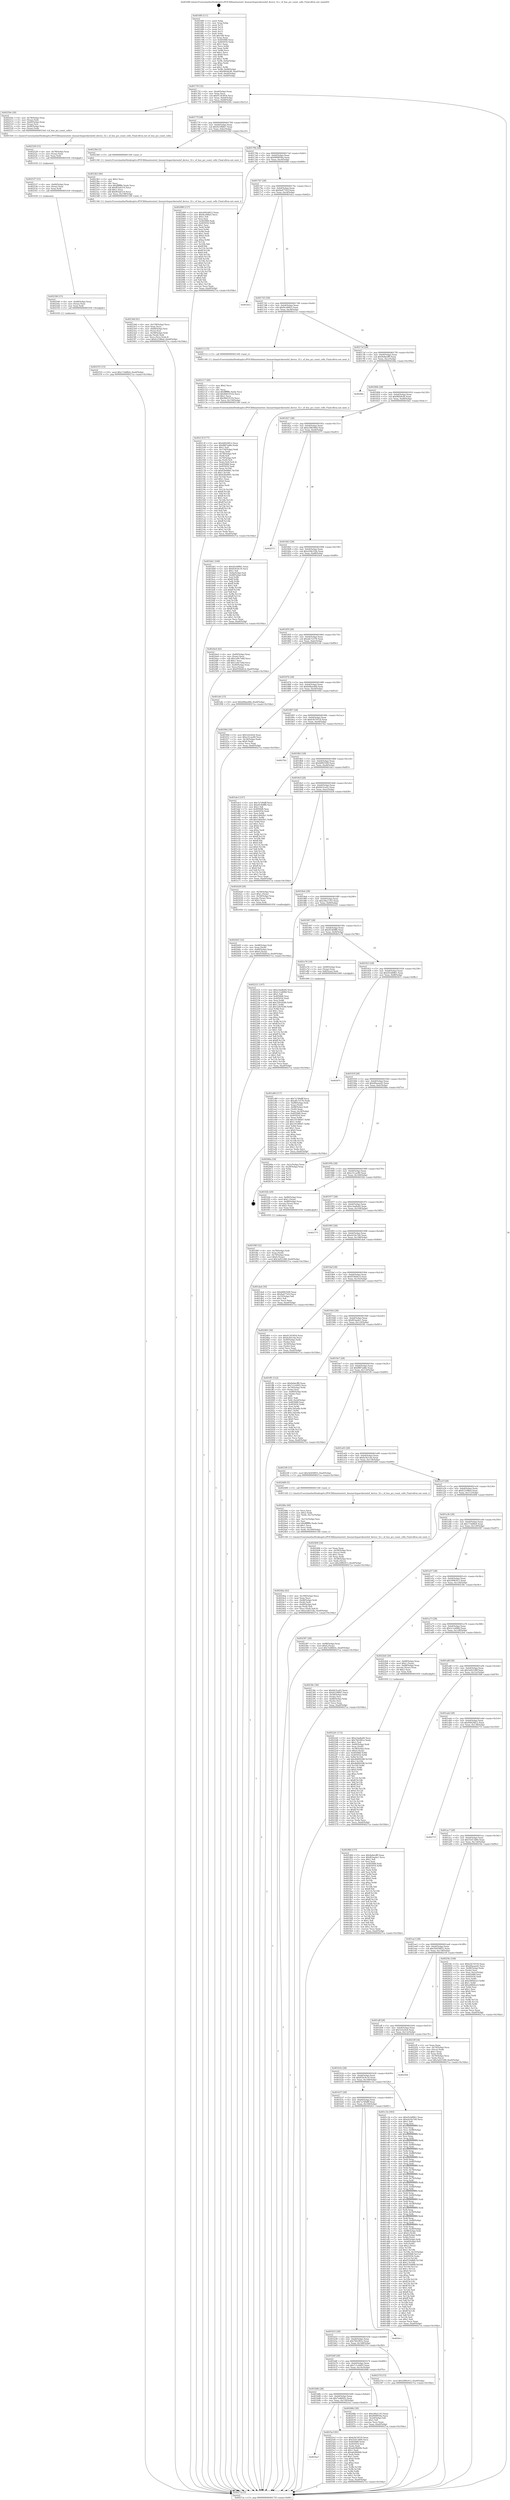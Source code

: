 digraph "0x4016f0" {
  label = "0x4016f0 (/mnt/c/Users/mathe/Desktop/tcc/POCII/binaries/extr_linuxarchsparckernelof_device_32.c_of_bus_pci_count_cells_Final-ollvm.out::main(0))"
  labelloc = "t"
  node[shape=record]

  Entry [label="",width=0.3,height=0.3,shape=circle,fillcolor=black,style=filled]
  "0x40175f" [label="{
     0x40175f [32]\l
     | [instrs]\l
     &nbsp;&nbsp;0x40175f \<+6\>: mov -0xa0(%rbp),%eax\l
     &nbsp;&nbsp;0x401765 \<+2\>: mov %eax,%ecx\l
     &nbsp;&nbsp;0x401767 \<+6\>: sub $0x91343954,%ecx\l
     &nbsp;&nbsp;0x40176d \<+6\>: mov %eax,-0xb4(%rbp)\l
     &nbsp;&nbsp;0x401773 \<+6\>: mov %ecx,-0xb8(%rbp)\l
     &nbsp;&nbsp;0x401779 \<+6\>: je 000000000040250e \<main+0xe1e\>\l
  }"]
  "0x40250e" [label="{
     0x40250e [26]\l
     | [instrs]\l
     &nbsp;&nbsp;0x40250e \<+4\>: mov -0x78(%rbp),%rax\l
     &nbsp;&nbsp;0x402512 \<+3\>: mov (%rax),%rdi\l
     &nbsp;&nbsp;0x402515 \<+4\>: mov -0x60(%rbp),%rax\l
     &nbsp;&nbsp;0x402519 \<+3\>: mov (%rax),%rsi\l
     &nbsp;&nbsp;0x40251c \<+4\>: mov -0x48(%rbp),%rax\l
     &nbsp;&nbsp;0x402520 \<+3\>: mov (%rax),%rdx\l
     &nbsp;&nbsp;0x402523 \<+5\>: call 00000000004015e0 \<of_bus_pci_count_cells\>\l
     | [calls]\l
     &nbsp;&nbsp;0x4015e0 \{1\} (/mnt/c/Users/mathe/Desktop/tcc/POCII/binaries/extr_linuxarchsparckernelof_device_32.c_of_bus_pci_count_cells_Final-ollvm.out::of_bus_pci_count_cells)\l
  }"]
  "0x40177f" [label="{
     0x40177f [28]\l
     | [instrs]\l
     &nbsp;&nbsp;0x40177f \<+5\>: jmp 0000000000401784 \<main+0x94\>\l
     &nbsp;&nbsp;0x401784 \<+6\>: mov -0xb4(%rbp),%eax\l
     &nbsp;&nbsp;0x40178a \<+5\>: sub $0x921f66b7,%eax\l
     &nbsp;&nbsp;0x40178f \<+6\>: mov %eax,-0xbc(%rbp)\l
     &nbsp;&nbsp;0x401795 \<+6\>: je 00000000004023b0 \<main+0xcc0\>\l
  }"]
  Exit [label="",width=0.3,height=0.3,shape=circle,fillcolor=black,style=filled,peripheries=2]
  "0x4023b0" [label="{
     0x4023b0 [5]\l
     | [instrs]\l
     &nbsp;&nbsp;0x4023b0 \<+5\>: call 0000000000401160 \<next_i\>\l
     | [calls]\l
     &nbsp;&nbsp;0x401160 \{1\} (/mnt/c/Users/mathe/Desktop/tcc/POCII/binaries/extr_linuxarchsparckernelof_device_32.c_of_bus_pci_count_cells_Final-ollvm.out::next_i)\l
  }"]
  "0x40179b" [label="{
     0x40179b [28]\l
     | [instrs]\l
     &nbsp;&nbsp;0x40179b \<+5\>: jmp 00000000004017a0 \<main+0xb0\>\l
     &nbsp;&nbsp;0x4017a0 \<+6\>: mov -0xb4(%rbp),%eax\l
     &nbsp;&nbsp;0x4017a6 \<+5\>: sub $0x994f056a,%eax\l
     &nbsp;&nbsp;0x4017ab \<+6\>: mov %eax,-0xc0(%rbp)\l
     &nbsp;&nbsp;0x4017b1 \<+6\>: je 0000000000402089 \<main+0x999\>\l
  }"]
  "0x401ba7" [label="{
     0x401ba7\l
  }", style=dashed]
  "0x402089" [label="{
     0x402089 [137]\l
     | [instrs]\l
     &nbsp;&nbsp;0x402089 \<+5\>: mov $0x44924812,%eax\l
     &nbsp;&nbsp;0x40208e \<+5\>: mov $0x9cc66fa5,%ecx\l
     &nbsp;&nbsp;0x402093 \<+2\>: mov $0x1,%dl\l
     &nbsp;&nbsp;0x402095 \<+2\>: xor %esi,%esi\l
     &nbsp;&nbsp;0x402097 \<+7\>: mov 0x405068,%edi\l
     &nbsp;&nbsp;0x40209e \<+8\>: mov 0x405054,%r8d\l
     &nbsp;&nbsp;0x4020a6 \<+3\>: sub $0x1,%esi\l
     &nbsp;&nbsp;0x4020a9 \<+3\>: mov %edi,%r9d\l
     &nbsp;&nbsp;0x4020ac \<+3\>: add %esi,%r9d\l
     &nbsp;&nbsp;0x4020af \<+4\>: imul %r9d,%edi\l
     &nbsp;&nbsp;0x4020b3 \<+3\>: and $0x1,%edi\l
     &nbsp;&nbsp;0x4020b6 \<+3\>: cmp $0x0,%edi\l
     &nbsp;&nbsp;0x4020b9 \<+4\>: sete %r10b\l
     &nbsp;&nbsp;0x4020bd \<+4\>: cmp $0xa,%r8d\l
     &nbsp;&nbsp;0x4020c1 \<+4\>: setl %r11b\l
     &nbsp;&nbsp;0x4020c5 \<+3\>: mov %r10b,%bl\l
     &nbsp;&nbsp;0x4020c8 \<+3\>: xor $0xff,%bl\l
     &nbsp;&nbsp;0x4020cb \<+3\>: mov %r11b,%r14b\l
     &nbsp;&nbsp;0x4020ce \<+4\>: xor $0xff,%r14b\l
     &nbsp;&nbsp;0x4020d2 \<+3\>: xor $0x0,%dl\l
     &nbsp;&nbsp;0x4020d5 \<+3\>: mov %bl,%r15b\l
     &nbsp;&nbsp;0x4020d8 \<+4\>: and $0x0,%r15b\l
     &nbsp;&nbsp;0x4020dc \<+3\>: and %dl,%r10b\l
     &nbsp;&nbsp;0x4020df \<+3\>: mov %r14b,%r12b\l
     &nbsp;&nbsp;0x4020e2 \<+4\>: and $0x0,%r12b\l
     &nbsp;&nbsp;0x4020e6 \<+3\>: and %dl,%r11b\l
     &nbsp;&nbsp;0x4020e9 \<+3\>: or %r10b,%r15b\l
     &nbsp;&nbsp;0x4020ec \<+3\>: or %r11b,%r12b\l
     &nbsp;&nbsp;0x4020ef \<+3\>: xor %r12b,%r15b\l
     &nbsp;&nbsp;0x4020f2 \<+3\>: or %r14b,%bl\l
     &nbsp;&nbsp;0x4020f5 \<+3\>: xor $0xff,%bl\l
     &nbsp;&nbsp;0x4020f8 \<+3\>: or $0x0,%dl\l
     &nbsp;&nbsp;0x4020fb \<+2\>: and %dl,%bl\l
     &nbsp;&nbsp;0x4020fd \<+3\>: or %bl,%r15b\l
     &nbsp;&nbsp;0x402100 \<+4\>: test $0x1,%r15b\l
     &nbsp;&nbsp;0x402104 \<+3\>: cmovne %ecx,%eax\l
     &nbsp;&nbsp;0x402107 \<+6\>: mov %eax,-0xa0(%rbp)\l
     &nbsp;&nbsp;0x40210d \<+5\>: jmp 00000000004027ca \<main+0x10da\>\l
  }"]
  "0x4017b7" [label="{
     0x4017b7 [28]\l
     | [instrs]\l
     &nbsp;&nbsp;0x4017b7 \<+5\>: jmp 00000000004017bc \<main+0xcc\>\l
     &nbsp;&nbsp;0x4017bc \<+6\>: mov -0xb4(%rbp),%eax\l
     &nbsp;&nbsp;0x4017c2 \<+5\>: sub $0x9a477d1f,%eax\l
     &nbsp;&nbsp;0x4017c7 \<+6\>: mov %eax,-0xc4(%rbp)\l
     &nbsp;&nbsp;0x4017cd \<+6\>: je 0000000000401dc2 \<main+0x6d2\>\l
  }"]
  "0x4025a3" [label="{
     0x4025a3 [91]\l
     | [instrs]\l
     &nbsp;&nbsp;0x4025a3 \<+5\>: mov $0xb3b7d518,%eax\l
     &nbsp;&nbsp;0x4025a8 \<+5\>: mov $0x55d13d64,%ecx\l
     &nbsp;&nbsp;0x4025ad \<+7\>: mov 0x405068,%edx\l
     &nbsp;&nbsp;0x4025b4 \<+7\>: mov 0x405054,%esi\l
     &nbsp;&nbsp;0x4025bb \<+2\>: mov %edx,%edi\l
     &nbsp;&nbsp;0x4025bd \<+6\>: add $0xa628b84b,%edi\l
     &nbsp;&nbsp;0x4025c3 \<+3\>: sub $0x1,%edi\l
     &nbsp;&nbsp;0x4025c6 \<+6\>: sub $0xa628b84b,%edi\l
     &nbsp;&nbsp;0x4025cc \<+3\>: imul %edi,%edx\l
     &nbsp;&nbsp;0x4025cf \<+3\>: and $0x1,%edx\l
     &nbsp;&nbsp;0x4025d2 \<+3\>: cmp $0x0,%edx\l
     &nbsp;&nbsp;0x4025d5 \<+4\>: sete %r8b\l
     &nbsp;&nbsp;0x4025d9 \<+3\>: cmp $0xa,%esi\l
     &nbsp;&nbsp;0x4025dc \<+4\>: setl %r9b\l
     &nbsp;&nbsp;0x4025e0 \<+3\>: mov %r8b,%r10b\l
     &nbsp;&nbsp;0x4025e3 \<+3\>: and %r9b,%r10b\l
     &nbsp;&nbsp;0x4025e6 \<+3\>: xor %r9b,%r8b\l
     &nbsp;&nbsp;0x4025e9 \<+3\>: or %r8b,%r10b\l
     &nbsp;&nbsp;0x4025ec \<+4\>: test $0x1,%r10b\l
     &nbsp;&nbsp;0x4025f0 \<+3\>: cmovne %ecx,%eax\l
     &nbsp;&nbsp;0x4025f3 \<+6\>: mov %eax,-0xa0(%rbp)\l
     &nbsp;&nbsp;0x4025f9 \<+5\>: jmp 00000000004027ca \<main+0x10da\>\l
  }"]
  "0x401dc2" [label="{
     0x401dc2\l
  }", style=dashed]
  "0x4017d3" [label="{
     0x4017d3 [28]\l
     | [instrs]\l
     &nbsp;&nbsp;0x4017d3 \<+5\>: jmp 00000000004017d8 \<main+0xe8\>\l
     &nbsp;&nbsp;0x4017d8 \<+6\>: mov -0xb4(%rbp),%eax\l
     &nbsp;&nbsp;0x4017de \<+5\>: sub $0x9cc66fa5,%eax\l
     &nbsp;&nbsp;0x4017e3 \<+6\>: mov %eax,-0xc8(%rbp)\l
     &nbsp;&nbsp;0x4017e9 \<+6\>: je 0000000000402112 \<main+0xa22\>\l
  }"]
  "0x402555" [label="{
     0x402555 [15]\l
     | [instrs]\l
     &nbsp;&nbsp;0x402555 \<+10\>: movl $0x17eb8fe4,-0xa0(%rbp)\l
     &nbsp;&nbsp;0x40255f \<+5\>: jmp 00000000004027ca \<main+0x10da\>\l
  }"]
  "0x402112" [label="{
     0x402112 [5]\l
     | [instrs]\l
     &nbsp;&nbsp;0x402112 \<+5\>: call 0000000000401160 \<next_i\>\l
     | [calls]\l
     &nbsp;&nbsp;0x401160 \{1\} (/mnt/c/Users/mathe/Desktop/tcc/POCII/binaries/extr_linuxarchsparckernelof_device_32.c_of_bus_pci_count_cells_Final-ollvm.out::next_i)\l
  }"]
  "0x4017ef" [label="{
     0x4017ef [28]\l
     | [instrs]\l
     &nbsp;&nbsp;0x4017ef \<+5\>: jmp 00000000004017f4 \<main+0x104\>\l
     &nbsp;&nbsp;0x4017f4 \<+6\>: mov -0xb4(%rbp),%eax\l
     &nbsp;&nbsp;0x4017fa \<+5\>: sub $0x9e8acff9,%eax\l
     &nbsp;&nbsp;0x4017ff \<+6\>: mov %eax,-0xcc(%rbp)\l
     &nbsp;&nbsp;0x401805 \<+6\>: je 00000000004026fa \<main+0x100a\>\l
  }"]
  "0x402546" [label="{
     0x402546 [15]\l
     | [instrs]\l
     &nbsp;&nbsp;0x402546 \<+4\>: mov -0x48(%rbp),%rax\l
     &nbsp;&nbsp;0x40254a \<+3\>: mov (%rax),%rax\l
     &nbsp;&nbsp;0x40254d \<+3\>: mov %rax,%rdi\l
     &nbsp;&nbsp;0x402550 \<+5\>: call 0000000000401030 \<free@plt\>\l
     | [calls]\l
     &nbsp;&nbsp;0x401030 \{1\} (unknown)\l
  }"]
  "0x4026fa" [label="{
     0x4026fa\l
  }", style=dashed]
  "0x40180b" [label="{
     0x40180b [28]\l
     | [instrs]\l
     &nbsp;&nbsp;0x40180b \<+5\>: jmp 0000000000401810 \<main+0x120\>\l
     &nbsp;&nbsp;0x401810 \<+6\>: mov -0xb4(%rbp),%eax\l
     &nbsp;&nbsp;0x401816 \<+5\>: sub $0x9fd26cf6,%eax\l
     &nbsp;&nbsp;0x40181b \<+6\>: mov %eax,-0xd0(%rbp)\l
     &nbsp;&nbsp;0x401821 \<+6\>: je 0000000000401bb1 \<main+0x4c1\>\l
  }"]
  "0x402537" [label="{
     0x402537 [15]\l
     | [instrs]\l
     &nbsp;&nbsp;0x402537 \<+4\>: mov -0x60(%rbp),%rax\l
     &nbsp;&nbsp;0x40253b \<+3\>: mov (%rax),%rax\l
     &nbsp;&nbsp;0x40253e \<+3\>: mov %rax,%rdi\l
     &nbsp;&nbsp;0x402541 \<+5\>: call 0000000000401030 \<free@plt\>\l
     | [calls]\l
     &nbsp;&nbsp;0x401030 \{1\} (unknown)\l
  }"]
  "0x401bb1" [label="{
     0x401bb1 [106]\l
     | [instrs]\l
     &nbsp;&nbsp;0x401bb1 \<+5\>: mov $0xd5cb89b1,%eax\l
     &nbsp;&nbsp;0x401bb6 \<+5\>: mov $0x654c9c16,%ecx\l
     &nbsp;&nbsp;0x401bbb \<+2\>: mov $0x1,%dl\l
     &nbsp;&nbsp;0x401bbd \<+7\>: mov -0x9a(%rbp),%sil\l
     &nbsp;&nbsp;0x401bc4 \<+7\>: mov -0x99(%rbp),%dil\l
     &nbsp;&nbsp;0x401bcb \<+3\>: mov %sil,%r8b\l
     &nbsp;&nbsp;0x401bce \<+4\>: xor $0xff,%r8b\l
     &nbsp;&nbsp;0x401bd2 \<+3\>: mov %dil,%r9b\l
     &nbsp;&nbsp;0x401bd5 \<+4\>: xor $0xff,%r9b\l
     &nbsp;&nbsp;0x401bd9 \<+3\>: xor $0x1,%dl\l
     &nbsp;&nbsp;0x401bdc \<+3\>: mov %r8b,%r10b\l
     &nbsp;&nbsp;0x401bdf \<+4\>: and $0xff,%r10b\l
     &nbsp;&nbsp;0x401be3 \<+3\>: and %dl,%sil\l
     &nbsp;&nbsp;0x401be6 \<+3\>: mov %r9b,%r11b\l
     &nbsp;&nbsp;0x401be9 \<+4\>: and $0xff,%r11b\l
     &nbsp;&nbsp;0x401bed \<+3\>: and %dl,%dil\l
     &nbsp;&nbsp;0x401bf0 \<+3\>: or %sil,%r10b\l
     &nbsp;&nbsp;0x401bf3 \<+3\>: or %dil,%r11b\l
     &nbsp;&nbsp;0x401bf6 \<+3\>: xor %r11b,%r10b\l
     &nbsp;&nbsp;0x401bf9 \<+3\>: or %r9b,%r8b\l
     &nbsp;&nbsp;0x401bfc \<+4\>: xor $0xff,%r8b\l
     &nbsp;&nbsp;0x401c00 \<+3\>: or $0x1,%dl\l
     &nbsp;&nbsp;0x401c03 \<+3\>: and %dl,%r8b\l
     &nbsp;&nbsp;0x401c06 \<+3\>: or %r8b,%r10b\l
     &nbsp;&nbsp;0x401c09 \<+4\>: test $0x1,%r10b\l
     &nbsp;&nbsp;0x401c0d \<+3\>: cmovne %ecx,%eax\l
     &nbsp;&nbsp;0x401c10 \<+6\>: mov %eax,-0xa0(%rbp)\l
     &nbsp;&nbsp;0x401c16 \<+5\>: jmp 00000000004027ca \<main+0x10da\>\l
  }"]
  "0x401827" [label="{
     0x401827 [28]\l
     | [instrs]\l
     &nbsp;&nbsp;0x401827 \<+5\>: jmp 000000000040182c \<main+0x13c\>\l
     &nbsp;&nbsp;0x40182c \<+6\>: mov -0xb4(%rbp),%eax\l
     &nbsp;&nbsp;0x401832 \<+5\>: sub $0xa39b506d,%eax\l
     &nbsp;&nbsp;0x401837 \<+6\>: mov %eax,-0xd4(%rbp)\l
     &nbsp;&nbsp;0x40183d \<+6\>: je 0000000000402573 \<main+0xe83\>\l
  }"]
  "0x4027ca" [label="{
     0x4027ca [5]\l
     | [instrs]\l
     &nbsp;&nbsp;0x4027ca \<+5\>: jmp 000000000040175f \<main+0x6f\>\l
  }"]
  "0x4016f0" [label="{
     0x4016f0 [111]\l
     | [instrs]\l
     &nbsp;&nbsp;0x4016f0 \<+1\>: push %rbp\l
     &nbsp;&nbsp;0x4016f1 \<+3\>: mov %rsp,%rbp\l
     &nbsp;&nbsp;0x4016f4 \<+2\>: push %r15\l
     &nbsp;&nbsp;0x4016f6 \<+2\>: push %r14\l
     &nbsp;&nbsp;0x4016f8 \<+2\>: push %r13\l
     &nbsp;&nbsp;0x4016fa \<+2\>: push %r12\l
     &nbsp;&nbsp;0x4016fc \<+1\>: push %rbx\l
     &nbsp;&nbsp;0x4016fd \<+7\>: sub $0x168,%rsp\l
     &nbsp;&nbsp;0x401704 \<+2\>: xor %eax,%eax\l
     &nbsp;&nbsp;0x401706 \<+7\>: mov 0x405068,%ecx\l
     &nbsp;&nbsp;0x40170d \<+7\>: mov 0x405054,%edx\l
     &nbsp;&nbsp;0x401714 \<+3\>: sub $0x1,%eax\l
     &nbsp;&nbsp;0x401717 \<+3\>: mov %ecx,%r8d\l
     &nbsp;&nbsp;0x40171a \<+3\>: add %eax,%r8d\l
     &nbsp;&nbsp;0x40171d \<+4\>: imul %r8d,%ecx\l
     &nbsp;&nbsp;0x401721 \<+3\>: and $0x1,%ecx\l
     &nbsp;&nbsp;0x401724 \<+3\>: cmp $0x0,%ecx\l
     &nbsp;&nbsp;0x401727 \<+4\>: sete %r9b\l
     &nbsp;&nbsp;0x40172b \<+4\>: and $0x1,%r9b\l
     &nbsp;&nbsp;0x40172f \<+7\>: mov %r9b,-0x9a(%rbp)\l
     &nbsp;&nbsp;0x401736 \<+3\>: cmp $0xa,%edx\l
     &nbsp;&nbsp;0x401739 \<+4\>: setl %r9b\l
     &nbsp;&nbsp;0x40173d \<+4\>: and $0x1,%r9b\l
     &nbsp;&nbsp;0x401741 \<+7\>: mov %r9b,-0x99(%rbp)\l
     &nbsp;&nbsp;0x401748 \<+10\>: movl $0x9fd26cf6,-0xa0(%rbp)\l
     &nbsp;&nbsp;0x401752 \<+6\>: mov %edi,-0xa4(%rbp)\l
     &nbsp;&nbsp;0x401758 \<+7\>: mov %rsi,-0xb0(%rbp)\l
  }"]
  "0x402528" [label="{
     0x402528 [15]\l
     | [instrs]\l
     &nbsp;&nbsp;0x402528 \<+4\>: mov -0x78(%rbp),%rax\l
     &nbsp;&nbsp;0x40252c \<+3\>: mov (%rax),%rax\l
     &nbsp;&nbsp;0x40252f \<+3\>: mov %rax,%rdi\l
     &nbsp;&nbsp;0x402532 \<+5\>: call 0000000000401030 \<free@plt\>\l
     | [calls]\l
     &nbsp;&nbsp;0x401030 \{1\} (unknown)\l
  }"]
  "0x402573" [label="{
     0x402573\l
  }", style=dashed]
  "0x401843" [label="{
     0x401843 [28]\l
     | [instrs]\l
     &nbsp;&nbsp;0x401843 \<+5\>: jmp 0000000000401848 \<main+0x158\>\l
     &nbsp;&nbsp;0x401848 \<+6\>: mov -0xb4(%rbp),%eax\l
     &nbsp;&nbsp;0x40184e \<+5\>: sub $0xa5db310b,%eax\l
     &nbsp;&nbsp;0x401853 \<+6\>: mov %eax,-0xd8(%rbp)\l
     &nbsp;&nbsp;0x401859 \<+6\>: je 00000000004024e4 \<main+0xdf4\>\l
  }"]
  "0x4024ba" [label="{
     0x4024ba [42]\l
     | [instrs]\l
     &nbsp;&nbsp;0x4024ba \<+6\>: mov -0x160(%rbp),%ecx\l
     &nbsp;&nbsp;0x4024c0 \<+3\>: imul %eax,%ecx\l
     &nbsp;&nbsp;0x4024c3 \<+4\>: mov -0x48(%rbp),%rdi\l
     &nbsp;&nbsp;0x4024c7 \<+3\>: mov (%rdi),%rdi\l
     &nbsp;&nbsp;0x4024ca \<+4\>: mov -0x40(%rbp),%r8\l
     &nbsp;&nbsp;0x4024ce \<+3\>: movslq (%r8),%r8\l
     &nbsp;&nbsp;0x4024d1 \<+4\>: mov %ecx,(%rdi,%r8,4)\l
     &nbsp;&nbsp;0x4024d5 \<+10\>: movl $0xa5db310b,-0xa0(%rbp)\l
     &nbsp;&nbsp;0x4024df \<+5\>: jmp 00000000004027ca \<main+0x10da\>\l
  }"]
  "0x4024e4" [label="{
     0x4024e4 [42]\l
     | [instrs]\l
     &nbsp;&nbsp;0x4024e4 \<+4\>: mov -0x40(%rbp),%rax\l
     &nbsp;&nbsp;0x4024e8 \<+2\>: mov (%rax),%ecx\l
     &nbsp;&nbsp;0x4024ea \<+6\>: sub $0x1e9e7e8d,%ecx\l
     &nbsp;&nbsp;0x4024f0 \<+3\>: add $0x1,%ecx\l
     &nbsp;&nbsp;0x4024f3 \<+6\>: add $0x1e9e7e8d,%ecx\l
     &nbsp;&nbsp;0x4024f9 \<+4\>: mov -0x40(%rbp),%rax\l
     &nbsp;&nbsp;0x4024fd \<+2\>: mov %ecx,(%rax)\l
     &nbsp;&nbsp;0x4024ff \<+10\>: movl $0xf556d41d,-0xa0(%rbp)\l
     &nbsp;&nbsp;0x402509 \<+5\>: jmp 00000000004027ca \<main+0x10da\>\l
  }"]
  "0x40185f" [label="{
     0x40185f [28]\l
     | [instrs]\l
     &nbsp;&nbsp;0x40185f \<+5\>: jmp 0000000000401864 \<main+0x174\>\l
     &nbsp;&nbsp;0x401864 \<+6\>: mov -0xb4(%rbp),%eax\l
     &nbsp;&nbsp;0x40186a \<+5\>: sub $0xa8c7e576,%eax\l
     &nbsp;&nbsp;0x40186f \<+6\>: mov %eax,-0xdc(%rbp)\l
     &nbsp;&nbsp;0x401875 \<+6\>: je 0000000000401efe \<main+0x80e\>\l
  }"]
  "0x40248e" [label="{
     0x40248e [44]\l
     | [instrs]\l
     &nbsp;&nbsp;0x40248e \<+2\>: xor %ecx,%ecx\l
     &nbsp;&nbsp;0x402490 \<+5\>: mov $0x2,%edx\l
     &nbsp;&nbsp;0x402495 \<+6\>: mov %edx,-0x15c(%rbp)\l
     &nbsp;&nbsp;0x40249b \<+1\>: cltd\l
     &nbsp;&nbsp;0x40249c \<+6\>: mov -0x15c(%rbp),%esi\l
     &nbsp;&nbsp;0x4024a2 \<+2\>: idiv %esi\l
     &nbsp;&nbsp;0x4024a4 \<+6\>: imul $0xfffffffe,%edx,%edx\l
     &nbsp;&nbsp;0x4024aa \<+3\>: sub $0x1,%ecx\l
     &nbsp;&nbsp;0x4024ad \<+2\>: sub %ecx,%edx\l
     &nbsp;&nbsp;0x4024af \<+6\>: mov %edx,-0x160(%rbp)\l
     &nbsp;&nbsp;0x4024b5 \<+5\>: call 0000000000401160 \<next_i\>\l
     | [calls]\l
     &nbsp;&nbsp;0x401160 \{1\} (/mnt/c/Users/mathe/Desktop/tcc/POCII/binaries/extr_linuxarchsparckernelof_device_32.c_of_bus_pci_count_cells_Final-ollvm.out::next_i)\l
  }"]
  "0x401efe" [label="{
     0x401efe [15]\l
     | [instrs]\l
     &nbsp;&nbsp;0x401efe \<+10\>: movl $0xb08aed0d,-0xa0(%rbp)\l
     &nbsp;&nbsp;0x401f08 \<+5\>: jmp 00000000004027ca \<main+0x10da\>\l
  }"]
  "0x40187b" [label="{
     0x40187b [28]\l
     | [instrs]\l
     &nbsp;&nbsp;0x40187b \<+5\>: jmp 0000000000401880 \<main+0x190\>\l
     &nbsp;&nbsp;0x401880 \<+6\>: mov -0xb4(%rbp),%eax\l
     &nbsp;&nbsp;0x401886 \<+5\>: sub $0xb08aed0d,%eax\l
     &nbsp;&nbsp;0x40188b \<+6\>: mov %eax,-0xe0(%rbp)\l
     &nbsp;&nbsp;0x401891 \<+6\>: je 0000000000401f0d \<main+0x81d\>\l
  }"]
  "0x402445" [label="{
     0x402445 [32]\l
     | [instrs]\l
     &nbsp;&nbsp;0x402445 \<+4\>: mov -0x48(%rbp),%rdi\l
     &nbsp;&nbsp;0x402449 \<+3\>: mov %rax,(%rdi)\l
     &nbsp;&nbsp;0x40244c \<+4\>: mov -0x40(%rbp),%rax\l
     &nbsp;&nbsp;0x402450 \<+6\>: movl $0x0,(%rax)\l
     &nbsp;&nbsp;0x402456 \<+10\>: movl $0xf556d41d,-0xa0(%rbp)\l
     &nbsp;&nbsp;0x402460 \<+5\>: jmp 00000000004027ca \<main+0x10da\>\l
  }"]
  "0x401f0d" [label="{
     0x401f0d [30]\l
     | [instrs]\l
     &nbsp;&nbsp;0x401f0d \<+5\>: mov $0x5cfce0c6,%eax\l
     &nbsp;&nbsp;0x401f12 \<+5\>: mov $0xe31cac80,%ecx\l
     &nbsp;&nbsp;0x401f17 \<+3\>: mov -0x34(%rbp),%edx\l
     &nbsp;&nbsp;0x401f1a \<+3\>: cmp $0x0,%edx\l
     &nbsp;&nbsp;0x401f1d \<+3\>: cmove %ecx,%eax\l
     &nbsp;&nbsp;0x401f20 \<+6\>: mov %eax,-0xa0(%rbp)\l
     &nbsp;&nbsp;0x401f26 \<+5\>: jmp 00000000004027ca \<main+0x10da\>\l
  }"]
  "0x401897" [label="{
     0x401897 [28]\l
     | [instrs]\l
     &nbsp;&nbsp;0x401897 \<+5\>: jmp 000000000040189c \<main+0x1ac\>\l
     &nbsp;&nbsp;0x40189c \<+6\>: mov -0xb4(%rbp),%eax\l
     &nbsp;&nbsp;0x4018a2 \<+5\>: sub $0xb3b7d518,%eax\l
     &nbsp;&nbsp;0x4018a7 \<+6\>: mov %eax,-0xe4(%rbp)\l
     &nbsp;&nbsp;0x4018ad \<+6\>: je 00000000004027b2 \<main+0x10c2\>\l
  }"]
  "0x4023dd" [label="{
     0x4023dd [41]\l
     | [instrs]\l
     &nbsp;&nbsp;0x4023dd \<+6\>: mov -0x158(%rbp),%ecx\l
     &nbsp;&nbsp;0x4023e3 \<+3\>: imul %eax,%ecx\l
     &nbsp;&nbsp;0x4023e6 \<+4\>: mov -0x60(%rbp),%rsi\l
     &nbsp;&nbsp;0x4023ea \<+3\>: mov (%rsi),%rsi\l
     &nbsp;&nbsp;0x4023ed \<+4\>: mov -0x58(%rbp),%rdi\l
     &nbsp;&nbsp;0x4023f1 \<+3\>: movslq (%rdi),%rdi\l
     &nbsp;&nbsp;0x4023f4 \<+3\>: mov %ecx,(%rsi,%rdi,4)\l
     &nbsp;&nbsp;0x4023f7 \<+10\>: movl $0xfc2198ed,-0xa0(%rbp)\l
     &nbsp;&nbsp;0x402401 \<+5\>: jmp 00000000004027ca \<main+0x10da\>\l
  }"]
  "0x4027b2" [label="{
     0x4027b2\l
  }", style=dashed]
  "0x4018b3" [label="{
     0x4018b3 [28]\l
     | [instrs]\l
     &nbsp;&nbsp;0x4018b3 \<+5\>: jmp 00000000004018b8 \<main+0x1c8\>\l
     &nbsp;&nbsp;0x4018b8 \<+6\>: mov -0xb4(%rbp),%eax\l
     &nbsp;&nbsp;0x4018be \<+5\>: sub $0xb6f43509,%eax\l
     &nbsp;&nbsp;0x4018c3 \<+6\>: mov %eax,-0xe8(%rbp)\l
     &nbsp;&nbsp;0x4018c9 \<+6\>: je 0000000000401de3 \<main+0x6f3\>\l
  }"]
  "0x4023b5" [label="{
     0x4023b5 [40]\l
     | [instrs]\l
     &nbsp;&nbsp;0x4023b5 \<+5\>: mov $0x2,%ecx\l
     &nbsp;&nbsp;0x4023ba \<+1\>: cltd\l
     &nbsp;&nbsp;0x4023bb \<+2\>: idiv %ecx\l
     &nbsp;&nbsp;0x4023bd \<+6\>: imul $0xfffffffe,%edx,%ecx\l
     &nbsp;&nbsp;0x4023c3 \<+6\>: sub $0xf63ab514,%ecx\l
     &nbsp;&nbsp;0x4023c9 \<+3\>: add $0x1,%ecx\l
     &nbsp;&nbsp;0x4023cc \<+6\>: add $0xf63ab514,%ecx\l
     &nbsp;&nbsp;0x4023d2 \<+6\>: mov %ecx,-0x158(%rbp)\l
     &nbsp;&nbsp;0x4023d8 \<+5\>: call 0000000000401160 \<next_i\>\l
     | [calls]\l
     &nbsp;&nbsp;0x401160 \{1\} (/mnt/c/Users/mathe/Desktop/tcc/POCII/binaries/extr_linuxarchsparckernelof_device_32.c_of_bus_pci_count_cells_Final-ollvm.out::next_i)\l
  }"]
  "0x401de3" [label="{
     0x401de3 [147]\l
     | [instrs]\l
     &nbsp;&nbsp;0x401de3 \<+5\>: mov $0x7a7d0dff,%eax\l
     &nbsp;&nbsp;0x401de8 \<+5\>: mov $0xd53b9ff4,%ecx\l
     &nbsp;&nbsp;0x401ded \<+2\>: mov $0x1,%dl\l
     &nbsp;&nbsp;0x401def \<+7\>: mov 0x405068,%esi\l
     &nbsp;&nbsp;0x401df6 \<+7\>: mov 0x405054,%edi\l
     &nbsp;&nbsp;0x401dfd \<+3\>: mov %esi,%r8d\l
     &nbsp;&nbsp;0x401e00 \<+7\>: sub $0x1d0d2fe1,%r8d\l
     &nbsp;&nbsp;0x401e07 \<+4\>: sub $0x1,%r8d\l
     &nbsp;&nbsp;0x401e0b \<+7\>: add $0x1d0d2fe1,%r8d\l
     &nbsp;&nbsp;0x401e12 \<+4\>: imul %r8d,%esi\l
     &nbsp;&nbsp;0x401e16 \<+3\>: and $0x1,%esi\l
     &nbsp;&nbsp;0x401e19 \<+3\>: cmp $0x0,%esi\l
     &nbsp;&nbsp;0x401e1c \<+4\>: sete %r9b\l
     &nbsp;&nbsp;0x401e20 \<+3\>: cmp $0xa,%edi\l
     &nbsp;&nbsp;0x401e23 \<+4\>: setl %r10b\l
     &nbsp;&nbsp;0x401e27 \<+3\>: mov %r9b,%r11b\l
     &nbsp;&nbsp;0x401e2a \<+4\>: xor $0xff,%r11b\l
     &nbsp;&nbsp;0x401e2e \<+3\>: mov %r10b,%bl\l
     &nbsp;&nbsp;0x401e31 \<+3\>: xor $0xff,%bl\l
     &nbsp;&nbsp;0x401e34 \<+3\>: xor $0x0,%dl\l
     &nbsp;&nbsp;0x401e37 \<+3\>: mov %r11b,%r14b\l
     &nbsp;&nbsp;0x401e3a \<+4\>: and $0x0,%r14b\l
     &nbsp;&nbsp;0x401e3e \<+3\>: and %dl,%r9b\l
     &nbsp;&nbsp;0x401e41 \<+3\>: mov %bl,%r15b\l
     &nbsp;&nbsp;0x401e44 \<+4\>: and $0x0,%r15b\l
     &nbsp;&nbsp;0x401e48 \<+3\>: and %dl,%r10b\l
     &nbsp;&nbsp;0x401e4b \<+3\>: or %r9b,%r14b\l
     &nbsp;&nbsp;0x401e4e \<+3\>: or %r10b,%r15b\l
     &nbsp;&nbsp;0x401e51 \<+3\>: xor %r15b,%r14b\l
     &nbsp;&nbsp;0x401e54 \<+3\>: or %bl,%r11b\l
     &nbsp;&nbsp;0x401e57 \<+4\>: xor $0xff,%r11b\l
     &nbsp;&nbsp;0x401e5b \<+3\>: or $0x0,%dl\l
     &nbsp;&nbsp;0x401e5e \<+3\>: and %dl,%r11b\l
     &nbsp;&nbsp;0x401e61 \<+3\>: or %r11b,%r14b\l
     &nbsp;&nbsp;0x401e64 \<+4\>: test $0x1,%r14b\l
     &nbsp;&nbsp;0x401e68 \<+3\>: cmovne %ecx,%eax\l
     &nbsp;&nbsp;0x401e6b \<+6\>: mov %eax,-0xa0(%rbp)\l
     &nbsp;&nbsp;0x401e71 \<+5\>: jmp 00000000004027ca \<main+0x10da\>\l
  }"]
  "0x4018cf" [label="{
     0x4018cf [28]\l
     | [instrs]\l
     &nbsp;&nbsp;0x4018cf \<+5\>: jmp 00000000004018d4 \<main+0x1e4\>\l
     &nbsp;&nbsp;0x4018d4 \<+6\>: mov -0xb4(%rbp),%eax\l
     &nbsp;&nbsp;0x4018da \<+5\>: sub $0xbfc5ca42,%eax\l
     &nbsp;&nbsp;0x4018df \<+6\>: mov %eax,-0xec(%rbp)\l
     &nbsp;&nbsp;0x4018e5 \<+6\>: je 0000000000402428 \<main+0xd38\>\l
  }"]
  "0x4022d1" [label="{
     0x4022d1 [172]\l
     | [instrs]\l
     &nbsp;&nbsp;0x4022d1 \<+5\>: mov $0xe3aa8a44,%ecx\l
     &nbsp;&nbsp;0x4022d6 \<+5\>: mov $0x7bb1f61e,%edx\l
     &nbsp;&nbsp;0x4022db \<+3\>: mov $0x1,%sil\l
     &nbsp;&nbsp;0x4022de \<+4\>: mov -0x60(%rbp),%rdi\l
     &nbsp;&nbsp;0x4022e2 \<+3\>: mov %rax,(%rdi)\l
     &nbsp;&nbsp;0x4022e5 \<+4\>: mov -0x58(%rbp),%rax\l
     &nbsp;&nbsp;0x4022e9 \<+6\>: movl $0x0,(%rax)\l
     &nbsp;&nbsp;0x4022ef \<+8\>: mov 0x405068,%r8d\l
     &nbsp;&nbsp;0x4022f7 \<+8\>: mov 0x405054,%r9d\l
     &nbsp;&nbsp;0x4022ff \<+3\>: mov %r8d,%r10d\l
     &nbsp;&nbsp;0x402302 \<+7\>: add $0x4b800298,%r10d\l
     &nbsp;&nbsp;0x402309 \<+4\>: sub $0x1,%r10d\l
     &nbsp;&nbsp;0x40230d \<+7\>: sub $0x4b800298,%r10d\l
     &nbsp;&nbsp;0x402314 \<+4\>: imul %r10d,%r8d\l
     &nbsp;&nbsp;0x402318 \<+4\>: and $0x1,%r8d\l
     &nbsp;&nbsp;0x40231c \<+4\>: cmp $0x0,%r8d\l
     &nbsp;&nbsp;0x402320 \<+4\>: sete %r11b\l
     &nbsp;&nbsp;0x402324 \<+4\>: cmp $0xa,%r9d\l
     &nbsp;&nbsp;0x402328 \<+3\>: setl %bl\l
     &nbsp;&nbsp;0x40232b \<+3\>: mov %r11b,%r14b\l
     &nbsp;&nbsp;0x40232e \<+4\>: xor $0xff,%r14b\l
     &nbsp;&nbsp;0x402332 \<+3\>: mov %bl,%r15b\l
     &nbsp;&nbsp;0x402335 \<+4\>: xor $0xff,%r15b\l
     &nbsp;&nbsp;0x402339 \<+4\>: xor $0x0,%sil\l
     &nbsp;&nbsp;0x40233d \<+3\>: mov %r14b,%r12b\l
     &nbsp;&nbsp;0x402340 \<+4\>: and $0x0,%r12b\l
     &nbsp;&nbsp;0x402344 \<+3\>: and %sil,%r11b\l
     &nbsp;&nbsp;0x402347 \<+3\>: mov %r15b,%r13b\l
     &nbsp;&nbsp;0x40234a \<+4\>: and $0x0,%r13b\l
     &nbsp;&nbsp;0x40234e \<+3\>: and %sil,%bl\l
     &nbsp;&nbsp;0x402351 \<+3\>: or %r11b,%r12b\l
     &nbsp;&nbsp;0x402354 \<+3\>: or %bl,%r13b\l
     &nbsp;&nbsp;0x402357 \<+3\>: xor %r13b,%r12b\l
     &nbsp;&nbsp;0x40235a \<+3\>: or %r15b,%r14b\l
     &nbsp;&nbsp;0x40235d \<+4\>: xor $0xff,%r14b\l
     &nbsp;&nbsp;0x402361 \<+4\>: or $0x0,%sil\l
     &nbsp;&nbsp;0x402365 \<+3\>: and %sil,%r14b\l
     &nbsp;&nbsp;0x402368 \<+3\>: or %r14b,%r12b\l
     &nbsp;&nbsp;0x40236b \<+4\>: test $0x1,%r12b\l
     &nbsp;&nbsp;0x40236f \<+3\>: cmovne %edx,%ecx\l
     &nbsp;&nbsp;0x402372 \<+6\>: mov %ecx,-0xa0(%rbp)\l
     &nbsp;&nbsp;0x402378 \<+5\>: jmp 00000000004027ca \<main+0x10da\>\l
  }"]
  "0x402428" [label="{
     0x402428 [29]\l
     | [instrs]\l
     &nbsp;&nbsp;0x402428 \<+4\>: mov -0x50(%rbp),%rax\l
     &nbsp;&nbsp;0x40242c \<+6\>: movl $0x1,(%rax)\l
     &nbsp;&nbsp;0x402432 \<+4\>: mov -0x50(%rbp),%rax\l
     &nbsp;&nbsp;0x402436 \<+3\>: movslq (%rax),%rax\l
     &nbsp;&nbsp;0x402439 \<+4\>: shl $0x2,%rax\l
     &nbsp;&nbsp;0x40243d \<+3\>: mov %rax,%rdi\l
     &nbsp;&nbsp;0x402440 \<+5\>: call 0000000000401050 \<malloc@plt\>\l
     | [calls]\l
     &nbsp;&nbsp;0x401050 \{1\} (unknown)\l
  }"]
  "0x4018eb" [label="{
     0x4018eb [28]\l
     | [instrs]\l
     &nbsp;&nbsp;0x4018eb \<+5\>: jmp 00000000004018f0 \<main+0x200\>\l
     &nbsp;&nbsp;0x4018f0 \<+6\>: mov -0xb4(%rbp),%eax\l
     &nbsp;&nbsp;0x4018f6 \<+5\>: sub $0xc06a1143,%eax\l
     &nbsp;&nbsp;0x4018fb \<+6\>: mov %eax,-0xf0(%rbp)\l
     &nbsp;&nbsp;0x401901 \<+6\>: je 0000000000402221 \<main+0xb31\>\l
  }"]
  "0x40213f" [label="{
     0x40213f [177]\l
     | [instrs]\l
     &nbsp;&nbsp;0x40213f \<+5\>: mov $0x44924812,%ecx\l
     &nbsp;&nbsp;0x402144 \<+5\>: mov $0xf887ad8e,%edx\l
     &nbsp;&nbsp;0x402149 \<+3\>: mov $0x1,%sil\l
     &nbsp;&nbsp;0x40214c \<+6\>: mov -0x154(%rbp),%edi\l
     &nbsp;&nbsp;0x402152 \<+3\>: imul %eax,%edi\l
     &nbsp;&nbsp;0x402155 \<+4\>: mov -0x78(%rbp),%r8\l
     &nbsp;&nbsp;0x402159 \<+3\>: mov (%r8),%r8\l
     &nbsp;&nbsp;0x40215c \<+4\>: mov -0x70(%rbp),%r9\l
     &nbsp;&nbsp;0x402160 \<+3\>: movslq (%r9),%r9\l
     &nbsp;&nbsp;0x402163 \<+4\>: mov %edi,(%r8,%r9,4)\l
     &nbsp;&nbsp;0x402167 \<+7\>: mov 0x405068,%eax\l
     &nbsp;&nbsp;0x40216e \<+7\>: mov 0x405054,%edi\l
     &nbsp;&nbsp;0x402175 \<+3\>: mov %eax,%r10d\l
     &nbsp;&nbsp;0x402178 \<+7\>: sub $0x63fe0661,%r10d\l
     &nbsp;&nbsp;0x40217f \<+4\>: sub $0x1,%r10d\l
     &nbsp;&nbsp;0x402183 \<+7\>: add $0x63fe0661,%r10d\l
     &nbsp;&nbsp;0x40218a \<+4\>: imul %r10d,%eax\l
     &nbsp;&nbsp;0x40218e \<+3\>: and $0x1,%eax\l
     &nbsp;&nbsp;0x402191 \<+3\>: cmp $0x0,%eax\l
     &nbsp;&nbsp;0x402194 \<+4\>: sete %r11b\l
     &nbsp;&nbsp;0x402198 \<+3\>: cmp $0xa,%edi\l
     &nbsp;&nbsp;0x40219b \<+3\>: setl %bl\l
     &nbsp;&nbsp;0x40219e \<+3\>: mov %r11b,%r14b\l
     &nbsp;&nbsp;0x4021a1 \<+4\>: xor $0xff,%r14b\l
     &nbsp;&nbsp;0x4021a5 \<+3\>: mov %bl,%r15b\l
     &nbsp;&nbsp;0x4021a8 \<+4\>: xor $0xff,%r15b\l
     &nbsp;&nbsp;0x4021ac \<+4\>: xor $0x1,%sil\l
     &nbsp;&nbsp;0x4021b0 \<+3\>: mov %r14b,%r12b\l
     &nbsp;&nbsp;0x4021b3 \<+4\>: and $0xff,%r12b\l
     &nbsp;&nbsp;0x4021b7 \<+3\>: and %sil,%r11b\l
     &nbsp;&nbsp;0x4021ba \<+3\>: mov %r15b,%r13b\l
     &nbsp;&nbsp;0x4021bd \<+4\>: and $0xff,%r13b\l
     &nbsp;&nbsp;0x4021c1 \<+3\>: and %sil,%bl\l
     &nbsp;&nbsp;0x4021c4 \<+3\>: or %r11b,%r12b\l
     &nbsp;&nbsp;0x4021c7 \<+3\>: or %bl,%r13b\l
     &nbsp;&nbsp;0x4021ca \<+3\>: xor %r13b,%r12b\l
     &nbsp;&nbsp;0x4021cd \<+3\>: or %r15b,%r14b\l
     &nbsp;&nbsp;0x4021d0 \<+4\>: xor $0xff,%r14b\l
     &nbsp;&nbsp;0x4021d4 \<+4\>: or $0x1,%sil\l
     &nbsp;&nbsp;0x4021d8 \<+3\>: and %sil,%r14b\l
     &nbsp;&nbsp;0x4021db \<+3\>: or %r14b,%r12b\l
     &nbsp;&nbsp;0x4021de \<+4\>: test $0x1,%r12b\l
     &nbsp;&nbsp;0x4021e2 \<+3\>: cmovne %edx,%ecx\l
     &nbsp;&nbsp;0x4021e5 \<+6\>: mov %ecx,-0xa0(%rbp)\l
     &nbsp;&nbsp;0x4021eb \<+5\>: jmp 00000000004027ca \<main+0x10da\>\l
  }"]
  "0x402221" [label="{
     0x402221 [147]\l
     | [instrs]\l
     &nbsp;&nbsp;0x402221 \<+5\>: mov $0xe3aa8a44,%eax\l
     &nbsp;&nbsp;0x402226 \<+5\>: mov $0x2c1ed08d,%ecx\l
     &nbsp;&nbsp;0x40222b \<+2\>: mov $0x1,%dl\l
     &nbsp;&nbsp;0x40222d \<+7\>: mov 0x405068,%esi\l
     &nbsp;&nbsp;0x402234 \<+7\>: mov 0x405054,%edi\l
     &nbsp;&nbsp;0x40223b \<+3\>: mov %esi,%r8d\l
     &nbsp;&nbsp;0x40223e \<+7\>: add $0x329c9246,%r8d\l
     &nbsp;&nbsp;0x402245 \<+4\>: sub $0x1,%r8d\l
     &nbsp;&nbsp;0x402249 \<+7\>: sub $0x329c9246,%r8d\l
     &nbsp;&nbsp;0x402250 \<+4\>: imul %r8d,%esi\l
     &nbsp;&nbsp;0x402254 \<+3\>: and $0x1,%esi\l
     &nbsp;&nbsp;0x402257 \<+3\>: cmp $0x0,%esi\l
     &nbsp;&nbsp;0x40225a \<+4\>: sete %r9b\l
     &nbsp;&nbsp;0x40225e \<+3\>: cmp $0xa,%edi\l
     &nbsp;&nbsp;0x402261 \<+4\>: setl %r10b\l
     &nbsp;&nbsp;0x402265 \<+3\>: mov %r9b,%r11b\l
     &nbsp;&nbsp;0x402268 \<+4\>: xor $0xff,%r11b\l
     &nbsp;&nbsp;0x40226c \<+3\>: mov %r10b,%bl\l
     &nbsp;&nbsp;0x40226f \<+3\>: xor $0xff,%bl\l
     &nbsp;&nbsp;0x402272 \<+3\>: xor $0x1,%dl\l
     &nbsp;&nbsp;0x402275 \<+3\>: mov %r11b,%r14b\l
     &nbsp;&nbsp;0x402278 \<+4\>: and $0xff,%r14b\l
     &nbsp;&nbsp;0x40227c \<+3\>: and %dl,%r9b\l
     &nbsp;&nbsp;0x40227f \<+3\>: mov %bl,%r15b\l
     &nbsp;&nbsp;0x402282 \<+4\>: and $0xff,%r15b\l
     &nbsp;&nbsp;0x402286 \<+3\>: and %dl,%r10b\l
     &nbsp;&nbsp;0x402289 \<+3\>: or %r9b,%r14b\l
     &nbsp;&nbsp;0x40228c \<+3\>: or %r10b,%r15b\l
     &nbsp;&nbsp;0x40228f \<+3\>: xor %r15b,%r14b\l
     &nbsp;&nbsp;0x402292 \<+3\>: or %bl,%r11b\l
     &nbsp;&nbsp;0x402295 \<+4\>: xor $0xff,%r11b\l
     &nbsp;&nbsp;0x402299 \<+3\>: or $0x1,%dl\l
     &nbsp;&nbsp;0x40229c \<+3\>: and %dl,%r11b\l
     &nbsp;&nbsp;0x40229f \<+3\>: or %r11b,%r14b\l
     &nbsp;&nbsp;0x4022a2 \<+4\>: test $0x1,%r14b\l
     &nbsp;&nbsp;0x4022a6 \<+3\>: cmovne %ecx,%eax\l
     &nbsp;&nbsp;0x4022a9 \<+6\>: mov %eax,-0xa0(%rbp)\l
     &nbsp;&nbsp;0x4022af \<+5\>: jmp 00000000004027ca \<main+0x10da\>\l
  }"]
  "0x401907" [label="{
     0x401907 [28]\l
     | [instrs]\l
     &nbsp;&nbsp;0x401907 \<+5\>: jmp 000000000040190c \<main+0x21c\>\l
     &nbsp;&nbsp;0x40190c \<+6\>: mov -0xb4(%rbp),%eax\l
     &nbsp;&nbsp;0x401912 \<+5\>: sub $0xd53b9ff4,%eax\l
     &nbsp;&nbsp;0x401917 \<+6\>: mov %eax,-0xf4(%rbp)\l
     &nbsp;&nbsp;0x40191d \<+6\>: je 0000000000401e76 \<main+0x786\>\l
  }"]
  "0x402117" [label="{
     0x402117 [40]\l
     | [instrs]\l
     &nbsp;&nbsp;0x402117 \<+5\>: mov $0x2,%ecx\l
     &nbsp;&nbsp;0x40211c \<+1\>: cltd\l
     &nbsp;&nbsp;0x40211d \<+2\>: idiv %ecx\l
     &nbsp;&nbsp;0x40211f \<+6\>: imul $0xfffffffe,%edx,%ecx\l
     &nbsp;&nbsp;0x402125 \<+6\>: add $0x9b61931b,%ecx\l
     &nbsp;&nbsp;0x40212b \<+3\>: add $0x1,%ecx\l
     &nbsp;&nbsp;0x40212e \<+6\>: sub $0x9b61931b,%ecx\l
     &nbsp;&nbsp;0x402134 \<+6\>: mov %ecx,-0x154(%rbp)\l
     &nbsp;&nbsp;0x40213a \<+5\>: call 0000000000401160 \<next_i\>\l
     | [calls]\l
     &nbsp;&nbsp;0x401160 \{1\} (/mnt/c/Users/mathe/Desktop/tcc/POCII/binaries/extr_linuxarchsparckernelof_device_32.c_of_bus_pci_count_cells_Final-ollvm.out::next_i)\l
  }"]
  "0x401e76" [label="{
     0x401e76 [19]\l
     | [instrs]\l
     &nbsp;&nbsp;0x401e76 \<+7\>: mov -0x90(%rbp),%rax\l
     &nbsp;&nbsp;0x401e7d \<+3\>: mov (%rax),%rax\l
     &nbsp;&nbsp;0x401e80 \<+4\>: mov 0x8(%rax),%rdi\l
     &nbsp;&nbsp;0x401e84 \<+5\>: call 0000000000401060 \<atoi@plt\>\l
     | [calls]\l
     &nbsp;&nbsp;0x401060 \{1\} (unknown)\l
  }"]
  "0x401923" [label="{
     0x401923 [28]\l
     | [instrs]\l
     &nbsp;&nbsp;0x401923 \<+5\>: jmp 0000000000401928 \<main+0x238\>\l
     &nbsp;&nbsp;0x401928 \<+6\>: mov -0xb4(%rbp),%eax\l
     &nbsp;&nbsp;0x40192e \<+5\>: sub $0xd5cb89b1,%eax\l
     &nbsp;&nbsp;0x401933 \<+6\>: mov %eax,-0xf8(%rbp)\l
     &nbsp;&nbsp;0x401939 \<+6\>: je 000000000040267c \<main+0xf8c\>\l
  }"]
  "0x401b8b" [label="{
     0x401b8b [28]\l
     | [instrs]\l
     &nbsp;&nbsp;0x401b8b \<+5\>: jmp 0000000000401b90 \<main+0x4a0\>\l
     &nbsp;&nbsp;0x401b90 \<+6\>: mov -0xb4(%rbp),%eax\l
     &nbsp;&nbsp;0x401b96 \<+5\>: sub $0x7ed6fd3c,%eax\l
     &nbsp;&nbsp;0x401b9b \<+6\>: mov %eax,-0x150(%rbp)\l
     &nbsp;&nbsp;0x401ba1 \<+6\>: je 00000000004025a3 \<main+0xeb3\>\l
  }"]
  "0x40267c" [label="{
     0x40267c\l
  }", style=dashed]
  "0x40193f" [label="{
     0x40193f [28]\l
     | [instrs]\l
     &nbsp;&nbsp;0x40193f \<+5\>: jmp 0000000000401944 \<main+0x254\>\l
     &nbsp;&nbsp;0x401944 \<+6\>: mov -0xb4(%rbp),%eax\l
     &nbsp;&nbsp;0x40194a \<+5\>: sub $0xd9aeaed2,%eax\l
     &nbsp;&nbsp;0x40194f \<+6\>: mov %eax,-0xfc(%rbp)\l
     &nbsp;&nbsp;0x401955 \<+6\>: je 000000000040266a \<main+0xf7a\>\l
  }"]
  "0x40206b" [label="{
     0x40206b [30]\l
     | [instrs]\l
     &nbsp;&nbsp;0x40206b \<+5\>: mov $0xc06a1143,%eax\l
     &nbsp;&nbsp;0x402070 \<+5\>: mov $0x994f056a,%ecx\l
     &nbsp;&nbsp;0x402075 \<+3\>: mov -0x2d(%rbp),%dl\l
     &nbsp;&nbsp;0x402078 \<+3\>: test $0x1,%dl\l
     &nbsp;&nbsp;0x40207b \<+3\>: cmovne %ecx,%eax\l
     &nbsp;&nbsp;0x40207e \<+6\>: mov %eax,-0xa0(%rbp)\l
     &nbsp;&nbsp;0x402084 \<+5\>: jmp 00000000004027ca \<main+0x10da\>\l
  }"]
  "0x40266a" [label="{
     0x40266a [18]\l
     | [instrs]\l
     &nbsp;&nbsp;0x40266a \<+3\>: mov -0x2c(%rbp),%eax\l
     &nbsp;&nbsp;0x40266d \<+4\>: lea -0x28(%rbp),%rsp\l
     &nbsp;&nbsp;0x402671 \<+1\>: pop %rbx\l
     &nbsp;&nbsp;0x402672 \<+2\>: pop %r12\l
     &nbsp;&nbsp;0x402674 \<+2\>: pop %r13\l
     &nbsp;&nbsp;0x402676 \<+2\>: pop %r14\l
     &nbsp;&nbsp;0x402678 \<+2\>: pop %r15\l
     &nbsp;&nbsp;0x40267a \<+1\>: pop %rbp\l
     &nbsp;&nbsp;0x40267b \<+1\>: ret\l
  }"]
  "0x40195b" [label="{
     0x40195b [28]\l
     | [instrs]\l
     &nbsp;&nbsp;0x40195b \<+5\>: jmp 0000000000401960 \<main+0x270\>\l
     &nbsp;&nbsp;0x401960 \<+6\>: mov -0xb4(%rbp),%eax\l
     &nbsp;&nbsp;0x401966 \<+5\>: sub $0xe31cac80,%eax\l
     &nbsp;&nbsp;0x40196b \<+6\>: mov %eax,-0x100(%rbp)\l
     &nbsp;&nbsp;0x401971 \<+6\>: je 0000000000401f2b \<main+0x83b\>\l
  }"]
  "0x401b6f" [label="{
     0x401b6f [28]\l
     | [instrs]\l
     &nbsp;&nbsp;0x401b6f \<+5\>: jmp 0000000000401b74 \<main+0x484\>\l
     &nbsp;&nbsp;0x401b74 \<+6\>: mov -0xb4(%rbp),%eax\l
     &nbsp;&nbsp;0x401b7a \<+5\>: sub $0x7c1c6493,%eax\l
     &nbsp;&nbsp;0x401b7f \<+6\>: mov %eax,-0x14c(%rbp)\l
     &nbsp;&nbsp;0x401b85 \<+6\>: je 000000000040206b \<main+0x97b\>\l
  }"]
  "0x401f2b" [label="{
     0x401f2b [29]\l
     | [instrs]\l
     &nbsp;&nbsp;0x401f2b \<+4\>: mov -0x80(%rbp),%rax\l
     &nbsp;&nbsp;0x401f2f \<+6\>: movl $0x1,(%rax)\l
     &nbsp;&nbsp;0x401f35 \<+4\>: mov -0x80(%rbp),%rax\l
     &nbsp;&nbsp;0x401f39 \<+3\>: movslq (%rax),%rax\l
     &nbsp;&nbsp;0x401f3c \<+4\>: shl $0x2,%rax\l
     &nbsp;&nbsp;0x401f40 \<+3\>: mov %rax,%rdi\l
     &nbsp;&nbsp;0x401f43 \<+5\>: call 0000000000401050 \<malloc@plt\>\l
     | [calls]\l
     &nbsp;&nbsp;0x401050 \{1\} (unknown)\l
  }"]
  "0x401977" [label="{
     0x401977 [28]\l
     | [instrs]\l
     &nbsp;&nbsp;0x401977 \<+5\>: jmp 000000000040197c \<main+0x28c\>\l
     &nbsp;&nbsp;0x40197c \<+6\>: mov -0xb4(%rbp),%eax\l
     &nbsp;&nbsp;0x401982 \<+5\>: sub $0xe3aa8a44,%eax\l
     &nbsp;&nbsp;0x401987 \<+6\>: mov %eax,-0x104(%rbp)\l
     &nbsp;&nbsp;0x40198d \<+6\>: je 0000000000402775 \<main+0x1085\>\l
  }"]
  "0x40237d" [label="{
     0x40237d [15]\l
     | [instrs]\l
     &nbsp;&nbsp;0x40237d \<+10\>: movl $0x299fc913,-0xa0(%rbp)\l
     &nbsp;&nbsp;0x402387 \<+5\>: jmp 00000000004027ca \<main+0x10da\>\l
  }"]
  "0x402775" [label="{
     0x402775\l
  }", style=dashed]
  "0x401993" [label="{
     0x401993 [28]\l
     | [instrs]\l
     &nbsp;&nbsp;0x401993 \<+5\>: jmp 0000000000401998 \<main+0x2a8\>\l
     &nbsp;&nbsp;0x401998 \<+6\>: mov -0xb4(%rbp),%eax\l
     &nbsp;&nbsp;0x40199e \<+5\>: sub $0xeb16e7d4,%eax\l
     &nbsp;&nbsp;0x4019a3 \<+6\>: mov %eax,-0x108(%rbp)\l
     &nbsp;&nbsp;0x4019a9 \<+6\>: je 0000000000401da4 \<main+0x6b4\>\l
  }"]
  "0x401b53" [label="{
     0x401b53 [28]\l
     | [instrs]\l
     &nbsp;&nbsp;0x401b53 \<+5\>: jmp 0000000000401b58 \<main+0x468\>\l
     &nbsp;&nbsp;0x401b58 \<+6\>: mov -0xb4(%rbp),%eax\l
     &nbsp;&nbsp;0x401b5e \<+5\>: sub $0x7bb1f61e,%eax\l
     &nbsp;&nbsp;0x401b63 \<+6\>: mov %eax,-0x148(%rbp)\l
     &nbsp;&nbsp;0x401b69 \<+6\>: je 000000000040237d \<main+0xc8d\>\l
  }"]
  "0x401da4" [label="{
     0x401da4 [30]\l
     | [instrs]\l
     &nbsp;&nbsp;0x401da4 \<+5\>: mov $0xb6f43509,%eax\l
     &nbsp;&nbsp;0x401da9 \<+5\>: mov $0x9a477d1f,%ecx\l
     &nbsp;&nbsp;0x401dae \<+3\>: mov -0x35(%rbp),%dl\l
     &nbsp;&nbsp;0x401db1 \<+3\>: test $0x1,%dl\l
     &nbsp;&nbsp;0x401db4 \<+3\>: cmovne %ecx,%eax\l
     &nbsp;&nbsp;0x401db7 \<+6\>: mov %eax,-0xa0(%rbp)\l
     &nbsp;&nbsp;0x401dbd \<+5\>: jmp 00000000004027ca \<main+0x10da\>\l
  }"]
  "0x4019af" [label="{
     0x4019af [28]\l
     | [instrs]\l
     &nbsp;&nbsp;0x4019af \<+5\>: jmp 00000000004019b4 \<main+0x2c4\>\l
     &nbsp;&nbsp;0x4019b4 \<+6\>: mov -0xb4(%rbp),%eax\l
     &nbsp;&nbsp;0x4019ba \<+5\>: sub $0xf556d41d,%eax\l
     &nbsp;&nbsp;0x4019bf \<+6\>: mov %eax,-0x10c(%rbp)\l
     &nbsp;&nbsp;0x4019c5 \<+6\>: je 0000000000402465 \<main+0xd75\>\l
  }"]
  "0x4026c1" [label="{
     0x4026c1\l
  }", style=dashed]
  "0x402465" [label="{
     0x402465 [36]\l
     | [instrs]\l
     &nbsp;&nbsp;0x402465 \<+5\>: mov $0x91343954,%eax\l
     &nbsp;&nbsp;0x40246a \<+5\>: mov $0xfa3b1c0a,%ecx\l
     &nbsp;&nbsp;0x40246f \<+4\>: mov -0x40(%rbp),%rdx\l
     &nbsp;&nbsp;0x402473 \<+2\>: mov (%rdx),%esi\l
     &nbsp;&nbsp;0x402475 \<+4\>: mov -0x50(%rbp),%rdx\l
     &nbsp;&nbsp;0x402479 \<+2\>: cmp (%rdx),%esi\l
     &nbsp;&nbsp;0x40247b \<+3\>: cmovl %ecx,%eax\l
     &nbsp;&nbsp;0x40247e \<+6\>: mov %eax,-0xa0(%rbp)\l
     &nbsp;&nbsp;0x402484 \<+5\>: jmp 00000000004027ca \<main+0x10da\>\l
  }"]
  "0x4019cb" [label="{
     0x4019cb [28]\l
     | [instrs]\l
     &nbsp;&nbsp;0x4019cb \<+5\>: jmp 00000000004019d0 \<main+0x2e0\>\l
     &nbsp;&nbsp;0x4019d0 \<+6\>: mov -0xb4(%rbp),%eax\l
     &nbsp;&nbsp;0x4019d6 \<+5\>: sub $0xf63aa4e1,%eax\l
     &nbsp;&nbsp;0x4019db \<+6\>: mov %eax,-0x110(%rbp)\l
     &nbsp;&nbsp;0x4019e1 \<+6\>: je 0000000000401ff1 \<main+0x901\>\l
  }"]
  "0x401f48" [label="{
     0x401f48 [32]\l
     | [instrs]\l
     &nbsp;&nbsp;0x401f48 \<+4\>: mov -0x78(%rbp),%rdi\l
     &nbsp;&nbsp;0x401f4c \<+3\>: mov %rax,(%rdi)\l
     &nbsp;&nbsp;0x401f4f \<+4\>: mov -0x70(%rbp),%rax\l
     &nbsp;&nbsp;0x401f53 \<+6\>: movl $0x0,(%rax)\l
     &nbsp;&nbsp;0x401f59 \<+10\>: movl $0x3a921d9f,-0xa0(%rbp)\l
     &nbsp;&nbsp;0x401f63 \<+5\>: jmp 00000000004027ca \<main+0x10da\>\l
  }"]
  "0x401ff1" [label="{
     0x401ff1 [122]\l
     | [instrs]\l
     &nbsp;&nbsp;0x401ff1 \<+5\>: mov $0x9e8acff9,%eax\l
     &nbsp;&nbsp;0x401ff6 \<+5\>: mov $0x7c1c6493,%ecx\l
     &nbsp;&nbsp;0x401ffb \<+4\>: mov -0x70(%rbp),%rdx\l
     &nbsp;&nbsp;0x401fff \<+2\>: mov (%rdx),%esi\l
     &nbsp;&nbsp;0x402001 \<+4\>: mov -0x80(%rbp),%rdx\l
     &nbsp;&nbsp;0x402005 \<+2\>: cmp (%rdx),%esi\l
     &nbsp;&nbsp;0x402007 \<+4\>: setl %dil\l
     &nbsp;&nbsp;0x40200b \<+4\>: and $0x1,%dil\l
     &nbsp;&nbsp;0x40200f \<+4\>: mov %dil,-0x2d(%rbp)\l
     &nbsp;&nbsp;0x402013 \<+7\>: mov 0x405068,%esi\l
     &nbsp;&nbsp;0x40201a \<+8\>: mov 0x405054,%r8d\l
     &nbsp;&nbsp;0x402022 \<+3\>: mov %esi,%r9d\l
     &nbsp;&nbsp;0x402025 \<+7\>: sub $0xc3d2e6b,%r9d\l
     &nbsp;&nbsp;0x40202c \<+4\>: sub $0x1,%r9d\l
     &nbsp;&nbsp;0x402030 \<+7\>: add $0xc3d2e6b,%r9d\l
     &nbsp;&nbsp;0x402037 \<+4\>: imul %r9d,%esi\l
     &nbsp;&nbsp;0x40203b \<+3\>: and $0x1,%esi\l
     &nbsp;&nbsp;0x40203e \<+3\>: cmp $0x0,%esi\l
     &nbsp;&nbsp;0x402041 \<+4\>: sete %dil\l
     &nbsp;&nbsp;0x402045 \<+4\>: cmp $0xa,%r8d\l
     &nbsp;&nbsp;0x402049 \<+4\>: setl %r10b\l
     &nbsp;&nbsp;0x40204d \<+3\>: mov %dil,%r11b\l
     &nbsp;&nbsp;0x402050 \<+3\>: and %r10b,%r11b\l
     &nbsp;&nbsp;0x402053 \<+3\>: xor %r10b,%dil\l
     &nbsp;&nbsp;0x402056 \<+3\>: or %dil,%r11b\l
     &nbsp;&nbsp;0x402059 \<+4\>: test $0x1,%r11b\l
     &nbsp;&nbsp;0x40205d \<+3\>: cmovne %ecx,%eax\l
     &nbsp;&nbsp;0x402060 \<+6\>: mov %eax,-0xa0(%rbp)\l
     &nbsp;&nbsp;0x402066 \<+5\>: jmp 00000000004027ca \<main+0x10da\>\l
  }"]
  "0x4019e7" [label="{
     0x4019e7 [28]\l
     | [instrs]\l
     &nbsp;&nbsp;0x4019e7 \<+5\>: jmp 00000000004019ec \<main+0x2fc\>\l
     &nbsp;&nbsp;0x4019ec \<+6\>: mov -0xb4(%rbp),%eax\l
     &nbsp;&nbsp;0x4019f2 \<+5\>: sub $0xf887ad8e,%eax\l
     &nbsp;&nbsp;0x4019f7 \<+6\>: mov %eax,-0x114(%rbp)\l
     &nbsp;&nbsp;0x4019fd \<+6\>: je 00000000004021f0 \<main+0xb00\>\l
  }"]
  "0x401e89" [label="{
     0x401e89 [117]\l
     | [instrs]\l
     &nbsp;&nbsp;0x401e89 \<+5\>: mov $0x7a7d0dff,%ecx\l
     &nbsp;&nbsp;0x401e8e \<+5\>: mov $0xa8c7e576,%edx\l
     &nbsp;&nbsp;0x401e93 \<+7\>: mov -0x88(%rbp),%rdi\l
     &nbsp;&nbsp;0x401e9a \<+2\>: mov %eax,(%rdi)\l
     &nbsp;&nbsp;0x401e9c \<+7\>: mov -0x88(%rbp),%rdi\l
     &nbsp;&nbsp;0x401ea3 \<+2\>: mov (%rdi),%eax\l
     &nbsp;&nbsp;0x401ea5 \<+3\>: mov %eax,-0x34(%rbp)\l
     &nbsp;&nbsp;0x401ea8 \<+7\>: mov 0x405068,%eax\l
     &nbsp;&nbsp;0x401eaf \<+7\>: mov 0x405054,%esi\l
     &nbsp;&nbsp;0x401eb6 \<+3\>: mov %eax,%r8d\l
     &nbsp;&nbsp;0x401eb9 \<+7\>: add $0x191480d7,%r8d\l
     &nbsp;&nbsp;0x401ec0 \<+4\>: sub $0x1,%r8d\l
     &nbsp;&nbsp;0x401ec4 \<+7\>: sub $0x191480d7,%r8d\l
     &nbsp;&nbsp;0x401ecb \<+4\>: imul %r8d,%eax\l
     &nbsp;&nbsp;0x401ecf \<+3\>: and $0x1,%eax\l
     &nbsp;&nbsp;0x401ed2 \<+3\>: cmp $0x0,%eax\l
     &nbsp;&nbsp;0x401ed5 \<+4\>: sete %r9b\l
     &nbsp;&nbsp;0x401ed9 \<+3\>: cmp $0xa,%esi\l
     &nbsp;&nbsp;0x401edc \<+4\>: setl %r10b\l
     &nbsp;&nbsp;0x401ee0 \<+3\>: mov %r9b,%r11b\l
     &nbsp;&nbsp;0x401ee3 \<+3\>: and %r10b,%r11b\l
     &nbsp;&nbsp;0x401ee6 \<+3\>: xor %r10b,%r9b\l
     &nbsp;&nbsp;0x401ee9 \<+3\>: or %r9b,%r11b\l
     &nbsp;&nbsp;0x401eec \<+4\>: test $0x1,%r11b\l
     &nbsp;&nbsp;0x401ef0 \<+3\>: cmovne %edx,%ecx\l
     &nbsp;&nbsp;0x401ef3 \<+6\>: mov %ecx,-0xa0(%rbp)\l
     &nbsp;&nbsp;0x401ef9 \<+5\>: jmp 00000000004027ca \<main+0x10da\>\l
  }"]
  "0x4021f0" [label="{
     0x4021f0 [15]\l
     | [instrs]\l
     &nbsp;&nbsp;0x4021f0 \<+10\>: movl $0x5b459855,-0xa0(%rbp)\l
     &nbsp;&nbsp;0x4021fa \<+5\>: jmp 00000000004027ca \<main+0x10da\>\l
  }"]
  "0x401a03" [label="{
     0x401a03 [28]\l
     | [instrs]\l
     &nbsp;&nbsp;0x401a03 \<+5\>: jmp 0000000000401a08 \<main+0x318\>\l
     &nbsp;&nbsp;0x401a08 \<+6\>: mov -0xb4(%rbp),%eax\l
     &nbsp;&nbsp;0x401a0e \<+5\>: sub $0xfa3b1c0a,%eax\l
     &nbsp;&nbsp;0x401a13 \<+6\>: mov %eax,-0x118(%rbp)\l
     &nbsp;&nbsp;0x401a19 \<+6\>: je 0000000000402489 \<main+0xd99\>\l
  }"]
  "0x401b37" [label="{
     0x401b37 [28]\l
     | [instrs]\l
     &nbsp;&nbsp;0x401b37 \<+5\>: jmp 0000000000401b3c \<main+0x44c\>\l
     &nbsp;&nbsp;0x401b3c \<+6\>: mov -0xb4(%rbp),%eax\l
     &nbsp;&nbsp;0x401b42 \<+5\>: sub $0x7a7d0dff,%eax\l
     &nbsp;&nbsp;0x401b47 \<+6\>: mov %eax,-0x144(%rbp)\l
     &nbsp;&nbsp;0x401b4d \<+6\>: je 00000000004026c1 \<main+0xfd1\>\l
  }"]
  "0x402489" [label="{
     0x402489 [5]\l
     | [instrs]\l
     &nbsp;&nbsp;0x402489 \<+5\>: call 0000000000401160 \<next_i\>\l
     | [calls]\l
     &nbsp;&nbsp;0x401160 \{1\} (/mnt/c/Users/mathe/Desktop/tcc/POCII/binaries/extr_linuxarchsparckernelof_device_32.c_of_bus_pci_count_cells_Final-ollvm.out::next_i)\l
  }"]
  "0x401a1f" [label="{
     0x401a1f [28]\l
     | [instrs]\l
     &nbsp;&nbsp;0x401a1f \<+5\>: jmp 0000000000401a24 \<main+0x334\>\l
     &nbsp;&nbsp;0x401a24 \<+6\>: mov -0xb4(%rbp),%eax\l
     &nbsp;&nbsp;0x401a2a \<+5\>: sub $0xfc2198ed,%eax\l
     &nbsp;&nbsp;0x401a2f \<+6\>: mov %eax,-0x11c(%rbp)\l
     &nbsp;&nbsp;0x401a35 \<+6\>: je 0000000000402406 \<main+0xd16\>\l
  }"]
  "0x401c1b" [label="{
     0x401c1b [393]\l
     | [instrs]\l
     &nbsp;&nbsp;0x401c1b \<+5\>: mov $0xd5cb89b1,%eax\l
     &nbsp;&nbsp;0x401c20 \<+5\>: mov $0xeb16e7d4,%ecx\l
     &nbsp;&nbsp;0x401c25 \<+2\>: mov $0x1,%dl\l
     &nbsp;&nbsp;0x401c27 \<+3\>: mov %rsp,%rsi\l
     &nbsp;&nbsp;0x401c2a \<+4\>: add $0xfffffffffffffff0,%rsi\l
     &nbsp;&nbsp;0x401c2e \<+3\>: mov %rsi,%rsp\l
     &nbsp;&nbsp;0x401c31 \<+7\>: mov %rsi,-0x98(%rbp)\l
     &nbsp;&nbsp;0x401c38 \<+3\>: mov %rsp,%rsi\l
     &nbsp;&nbsp;0x401c3b \<+4\>: add $0xfffffffffffffff0,%rsi\l
     &nbsp;&nbsp;0x401c3f \<+3\>: mov %rsi,%rsp\l
     &nbsp;&nbsp;0x401c42 \<+3\>: mov %rsp,%rdi\l
     &nbsp;&nbsp;0x401c45 \<+4\>: add $0xfffffffffffffff0,%rdi\l
     &nbsp;&nbsp;0x401c49 \<+3\>: mov %rdi,%rsp\l
     &nbsp;&nbsp;0x401c4c \<+7\>: mov %rdi,-0x90(%rbp)\l
     &nbsp;&nbsp;0x401c53 \<+3\>: mov %rsp,%rdi\l
     &nbsp;&nbsp;0x401c56 \<+4\>: add $0xfffffffffffffff0,%rdi\l
     &nbsp;&nbsp;0x401c5a \<+3\>: mov %rdi,%rsp\l
     &nbsp;&nbsp;0x401c5d \<+7\>: mov %rdi,-0x88(%rbp)\l
     &nbsp;&nbsp;0x401c64 \<+3\>: mov %rsp,%rdi\l
     &nbsp;&nbsp;0x401c67 \<+4\>: add $0xfffffffffffffff0,%rdi\l
     &nbsp;&nbsp;0x401c6b \<+3\>: mov %rdi,%rsp\l
     &nbsp;&nbsp;0x401c6e \<+4\>: mov %rdi,-0x80(%rbp)\l
     &nbsp;&nbsp;0x401c72 \<+3\>: mov %rsp,%rdi\l
     &nbsp;&nbsp;0x401c75 \<+4\>: add $0xfffffffffffffff0,%rdi\l
     &nbsp;&nbsp;0x401c79 \<+3\>: mov %rdi,%rsp\l
     &nbsp;&nbsp;0x401c7c \<+4\>: mov %rdi,-0x78(%rbp)\l
     &nbsp;&nbsp;0x401c80 \<+3\>: mov %rsp,%rdi\l
     &nbsp;&nbsp;0x401c83 \<+4\>: add $0xfffffffffffffff0,%rdi\l
     &nbsp;&nbsp;0x401c87 \<+3\>: mov %rdi,%rsp\l
     &nbsp;&nbsp;0x401c8a \<+4\>: mov %rdi,-0x70(%rbp)\l
     &nbsp;&nbsp;0x401c8e \<+3\>: mov %rsp,%rdi\l
     &nbsp;&nbsp;0x401c91 \<+4\>: add $0xfffffffffffffff0,%rdi\l
     &nbsp;&nbsp;0x401c95 \<+3\>: mov %rdi,%rsp\l
     &nbsp;&nbsp;0x401c98 \<+4\>: mov %rdi,-0x68(%rbp)\l
     &nbsp;&nbsp;0x401c9c \<+3\>: mov %rsp,%rdi\l
     &nbsp;&nbsp;0x401c9f \<+4\>: add $0xfffffffffffffff0,%rdi\l
     &nbsp;&nbsp;0x401ca3 \<+3\>: mov %rdi,%rsp\l
     &nbsp;&nbsp;0x401ca6 \<+4\>: mov %rdi,-0x60(%rbp)\l
     &nbsp;&nbsp;0x401caa \<+3\>: mov %rsp,%rdi\l
     &nbsp;&nbsp;0x401cad \<+4\>: add $0xfffffffffffffff0,%rdi\l
     &nbsp;&nbsp;0x401cb1 \<+3\>: mov %rdi,%rsp\l
     &nbsp;&nbsp;0x401cb4 \<+4\>: mov %rdi,-0x58(%rbp)\l
     &nbsp;&nbsp;0x401cb8 \<+3\>: mov %rsp,%rdi\l
     &nbsp;&nbsp;0x401cbb \<+4\>: add $0xfffffffffffffff0,%rdi\l
     &nbsp;&nbsp;0x401cbf \<+3\>: mov %rdi,%rsp\l
     &nbsp;&nbsp;0x401cc2 \<+4\>: mov %rdi,-0x50(%rbp)\l
     &nbsp;&nbsp;0x401cc6 \<+3\>: mov %rsp,%rdi\l
     &nbsp;&nbsp;0x401cc9 \<+4\>: add $0xfffffffffffffff0,%rdi\l
     &nbsp;&nbsp;0x401ccd \<+3\>: mov %rdi,%rsp\l
     &nbsp;&nbsp;0x401cd0 \<+4\>: mov %rdi,-0x48(%rbp)\l
     &nbsp;&nbsp;0x401cd4 \<+3\>: mov %rsp,%rdi\l
     &nbsp;&nbsp;0x401cd7 \<+4\>: add $0xfffffffffffffff0,%rdi\l
     &nbsp;&nbsp;0x401cdb \<+3\>: mov %rdi,%rsp\l
     &nbsp;&nbsp;0x401cde \<+4\>: mov %rdi,-0x40(%rbp)\l
     &nbsp;&nbsp;0x401ce2 \<+7\>: mov -0x98(%rbp),%rdi\l
     &nbsp;&nbsp;0x401ce9 \<+6\>: movl $0x0,(%rdi)\l
     &nbsp;&nbsp;0x401cef \<+7\>: mov -0xa4(%rbp),%r8d\l
     &nbsp;&nbsp;0x401cf6 \<+3\>: mov %r8d,(%rsi)\l
     &nbsp;&nbsp;0x401cf9 \<+7\>: mov -0x90(%rbp),%rdi\l
     &nbsp;&nbsp;0x401d00 \<+7\>: mov -0xb0(%rbp),%r9\l
     &nbsp;&nbsp;0x401d07 \<+3\>: mov %r9,(%rdi)\l
     &nbsp;&nbsp;0x401d0a \<+3\>: cmpl $0x2,(%rsi)\l
     &nbsp;&nbsp;0x401d0d \<+4\>: setne %r10b\l
     &nbsp;&nbsp;0x401d11 \<+4\>: and $0x1,%r10b\l
     &nbsp;&nbsp;0x401d15 \<+4\>: mov %r10b,-0x35(%rbp)\l
     &nbsp;&nbsp;0x401d19 \<+8\>: mov 0x405068,%r11d\l
     &nbsp;&nbsp;0x401d21 \<+7\>: mov 0x405054,%ebx\l
     &nbsp;&nbsp;0x401d28 \<+3\>: mov %r11d,%r14d\l
     &nbsp;&nbsp;0x401d2b \<+7\>: sub $0xf510dfd9,%r14d\l
     &nbsp;&nbsp;0x401d32 \<+4\>: sub $0x1,%r14d\l
     &nbsp;&nbsp;0x401d36 \<+7\>: add $0xf510dfd9,%r14d\l
     &nbsp;&nbsp;0x401d3d \<+4\>: imul %r14d,%r11d\l
     &nbsp;&nbsp;0x401d41 \<+4\>: and $0x1,%r11d\l
     &nbsp;&nbsp;0x401d45 \<+4\>: cmp $0x0,%r11d\l
     &nbsp;&nbsp;0x401d49 \<+4\>: sete %r10b\l
     &nbsp;&nbsp;0x401d4d \<+3\>: cmp $0xa,%ebx\l
     &nbsp;&nbsp;0x401d50 \<+4\>: setl %r15b\l
     &nbsp;&nbsp;0x401d54 \<+3\>: mov %r10b,%r12b\l
     &nbsp;&nbsp;0x401d57 \<+4\>: xor $0xff,%r12b\l
     &nbsp;&nbsp;0x401d5b \<+3\>: mov %r15b,%r13b\l
     &nbsp;&nbsp;0x401d5e \<+4\>: xor $0xff,%r13b\l
     &nbsp;&nbsp;0x401d62 \<+3\>: xor $0x1,%dl\l
     &nbsp;&nbsp;0x401d65 \<+3\>: mov %r12b,%sil\l
     &nbsp;&nbsp;0x401d68 \<+4\>: and $0xff,%sil\l
     &nbsp;&nbsp;0x401d6c \<+3\>: and %dl,%r10b\l
     &nbsp;&nbsp;0x401d6f \<+3\>: mov %r13b,%dil\l
     &nbsp;&nbsp;0x401d72 \<+4\>: and $0xff,%dil\l
     &nbsp;&nbsp;0x401d76 \<+3\>: and %dl,%r15b\l
     &nbsp;&nbsp;0x401d79 \<+3\>: or %r10b,%sil\l
     &nbsp;&nbsp;0x401d7c \<+3\>: or %r15b,%dil\l
     &nbsp;&nbsp;0x401d7f \<+3\>: xor %dil,%sil\l
     &nbsp;&nbsp;0x401d82 \<+3\>: or %r13b,%r12b\l
     &nbsp;&nbsp;0x401d85 \<+4\>: xor $0xff,%r12b\l
     &nbsp;&nbsp;0x401d89 \<+3\>: or $0x1,%dl\l
     &nbsp;&nbsp;0x401d8c \<+3\>: and %dl,%r12b\l
     &nbsp;&nbsp;0x401d8f \<+3\>: or %r12b,%sil\l
     &nbsp;&nbsp;0x401d92 \<+4\>: test $0x1,%sil\l
     &nbsp;&nbsp;0x401d96 \<+3\>: cmovne %ecx,%eax\l
     &nbsp;&nbsp;0x401d99 \<+6\>: mov %eax,-0xa0(%rbp)\l
     &nbsp;&nbsp;0x401d9f \<+5\>: jmp 00000000004027ca \<main+0x10da\>\l
  }"]
  "0x402406" [label="{
     0x402406 [34]\l
     | [instrs]\l
     &nbsp;&nbsp;0x402406 \<+2\>: xor %eax,%eax\l
     &nbsp;&nbsp;0x402408 \<+4\>: mov -0x58(%rbp),%rcx\l
     &nbsp;&nbsp;0x40240c \<+2\>: mov (%rcx),%edx\l
     &nbsp;&nbsp;0x40240e \<+3\>: sub $0x1,%eax\l
     &nbsp;&nbsp;0x402411 \<+2\>: sub %eax,%edx\l
     &nbsp;&nbsp;0x402413 \<+4\>: mov -0x58(%rbp),%rcx\l
     &nbsp;&nbsp;0x402417 \<+2\>: mov %edx,(%rcx)\l
     &nbsp;&nbsp;0x402419 \<+10\>: movl $0x299fc913,-0xa0(%rbp)\l
     &nbsp;&nbsp;0x402423 \<+5\>: jmp 00000000004027ca \<main+0x10da\>\l
  }"]
  "0x401a3b" [label="{
     0x401a3b [28]\l
     | [instrs]\l
     &nbsp;&nbsp;0x401a3b \<+5\>: jmp 0000000000401a40 \<main+0x350\>\l
     &nbsp;&nbsp;0x401a40 \<+6\>: mov -0xb4(%rbp),%eax\l
     &nbsp;&nbsp;0x401a46 \<+5\>: sub $0x17eb8fe4,%eax\l
     &nbsp;&nbsp;0x401a4b \<+6\>: mov %eax,-0x120(%rbp)\l
     &nbsp;&nbsp;0x401a51 \<+6\>: je 0000000000402587 \<main+0xe97\>\l
  }"]
  "0x401b1b" [label="{
     0x401b1b [28]\l
     | [instrs]\l
     &nbsp;&nbsp;0x401b1b \<+5\>: jmp 0000000000401b20 \<main+0x430\>\l
     &nbsp;&nbsp;0x401b20 \<+6\>: mov -0xb4(%rbp),%eax\l
     &nbsp;&nbsp;0x401b26 \<+5\>: sub $0x654c9c16,%eax\l
     &nbsp;&nbsp;0x401b2b \<+6\>: mov %eax,-0x140(%rbp)\l
     &nbsp;&nbsp;0x401b31 \<+6\>: je 0000000000401c1b \<main+0x52b\>\l
  }"]
  "0x402587" [label="{
     0x402587 [28]\l
     | [instrs]\l
     &nbsp;&nbsp;0x402587 \<+7\>: mov -0x98(%rbp),%rax\l
     &nbsp;&nbsp;0x40258e \<+6\>: movl $0x0,(%rax)\l
     &nbsp;&nbsp;0x402594 \<+10\>: movl $0x7ed6fd3c,-0xa0(%rbp)\l
     &nbsp;&nbsp;0x40259e \<+5\>: jmp 00000000004027ca \<main+0x10da\>\l
  }"]
  "0x401a57" [label="{
     0x401a57 [28]\l
     | [instrs]\l
     &nbsp;&nbsp;0x401a57 \<+5\>: jmp 0000000000401a5c \<main+0x36c\>\l
     &nbsp;&nbsp;0x401a5c \<+6\>: mov -0xb4(%rbp),%eax\l
     &nbsp;&nbsp;0x401a62 \<+5\>: sub $0x299fc913,%eax\l
     &nbsp;&nbsp;0x401a67 \<+6\>: mov %eax,-0x124(%rbp)\l
     &nbsp;&nbsp;0x401a6d \<+6\>: je 000000000040238c \<main+0xc9c\>\l
  }"]
  "0x402564" [label="{
     0x402564\l
  }", style=dashed]
  "0x40238c" [label="{
     0x40238c [36]\l
     | [instrs]\l
     &nbsp;&nbsp;0x40238c \<+5\>: mov $0xbfc5ca42,%eax\l
     &nbsp;&nbsp;0x402391 \<+5\>: mov $0x921f66b7,%ecx\l
     &nbsp;&nbsp;0x402396 \<+4\>: mov -0x58(%rbp),%rdx\l
     &nbsp;&nbsp;0x40239a \<+2\>: mov (%rdx),%esi\l
     &nbsp;&nbsp;0x40239c \<+4\>: mov -0x68(%rbp),%rdx\l
     &nbsp;&nbsp;0x4023a0 \<+2\>: cmp (%rdx),%esi\l
     &nbsp;&nbsp;0x4023a2 \<+3\>: cmovl %ecx,%eax\l
     &nbsp;&nbsp;0x4023a5 \<+6\>: mov %eax,-0xa0(%rbp)\l
     &nbsp;&nbsp;0x4023ab \<+5\>: jmp 00000000004027ca \<main+0x10da\>\l
  }"]
  "0x401a73" [label="{
     0x401a73 [28]\l
     | [instrs]\l
     &nbsp;&nbsp;0x401a73 \<+5\>: jmp 0000000000401a78 \<main+0x388\>\l
     &nbsp;&nbsp;0x401a78 \<+6\>: mov -0xb4(%rbp),%eax\l
     &nbsp;&nbsp;0x401a7e \<+5\>: sub $0x2c1ed08d,%eax\l
     &nbsp;&nbsp;0x401a83 \<+6\>: mov %eax,-0x128(%rbp)\l
     &nbsp;&nbsp;0x401a89 \<+6\>: je 00000000004022b4 \<main+0xbc4\>\l
  }"]
  "0x401aff" [label="{
     0x401aff [28]\l
     | [instrs]\l
     &nbsp;&nbsp;0x401aff \<+5\>: jmp 0000000000401b04 \<main+0x414\>\l
     &nbsp;&nbsp;0x401b04 \<+6\>: mov -0xb4(%rbp),%eax\l
     &nbsp;&nbsp;0x401b0a \<+5\>: sub $0x5cfce0c6,%eax\l
     &nbsp;&nbsp;0x401b0f \<+6\>: mov %eax,-0x13c(%rbp)\l
     &nbsp;&nbsp;0x401b15 \<+6\>: je 0000000000402564 \<main+0xe74\>\l
  }"]
  "0x4022b4" [label="{
     0x4022b4 [29]\l
     | [instrs]\l
     &nbsp;&nbsp;0x4022b4 \<+4\>: mov -0x68(%rbp),%rax\l
     &nbsp;&nbsp;0x4022b8 \<+6\>: movl $0x1,(%rax)\l
     &nbsp;&nbsp;0x4022be \<+4\>: mov -0x68(%rbp),%rax\l
     &nbsp;&nbsp;0x4022c2 \<+3\>: movslq (%rax),%rax\l
     &nbsp;&nbsp;0x4022c5 \<+4\>: shl $0x2,%rax\l
     &nbsp;&nbsp;0x4022c9 \<+3\>: mov %rax,%rdi\l
     &nbsp;&nbsp;0x4022cc \<+5\>: call 0000000000401050 \<malloc@plt\>\l
     | [calls]\l
     &nbsp;&nbsp;0x401050 \{1\} (unknown)\l
  }"]
  "0x401a8f" [label="{
     0x401a8f [28]\l
     | [instrs]\l
     &nbsp;&nbsp;0x401a8f \<+5\>: jmp 0000000000401a94 \<main+0x3a4\>\l
     &nbsp;&nbsp;0x401a94 \<+6\>: mov -0xb4(%rbp),%eax\l
     &nbsp;&nbsp;0x401a9a \<+5\>: sub $0x3a921d9f,%eax\l
     &nbsp;&nbsp;0x401a9f \<+6\>: mov %eax,-0x12c(%rbp)\l
     &nbsp;&nbsp;0x401aa5 \<+6\>: je 0000000000401f68 \<main+0x878\>\l
  }"]
  "0x4021ff" [label="{
     0x4021ff [34]\l
     | [instrs]\l
     &nbsp;&nbsp;0x4021ff \<+2\>: xor %eax,%eax\l
     &nbsp;&nbsp;0x402201 \<+4\>: mov -0x70(%rbp),%rcx\l
     &nbsp;&nbsp;0x402205 \<+2\>: mov (%rcx),%edx\l
     &nbsp;&nbsp;0x402207 \<+3\>: sub $0x1,%eax\l
     &nbsp;&nbsp;0x40220a \<+2\>: sub %eax,%edx\l
     &nbsp;&nbsp;0x40220c \<+4\>: mov -0x70(%rbp),%rcx\l
     &nbsp;&nbsp;0x402210 \<+2\>: mov %edx,(%rcx)\l
     &nbsp;&nbsp;0x402212 \<+10\>: movl $0x3a921d9f,-0xa0(%rbp)\l
     &nbsp;&nbsp;0x40221c \<+5\>: jmp 00000000004027ca \<main+0x10da\>\l
  }"]
  "0x401f68" [label="{
     0x401f68 [137]\l
     | [instrs]\l
     &nbsp;&nbsp;0x401f68 \<+5\>: mov $0x9e8acff9,%eax\l
     &nbsp;&nbsp;0x401f6d \<+5\>: mov $0xf63aa4e1,%ecx\l
     &nbsp;&nbsp;0x401f72 \<+2\>: mov $0x1,%dl\l
     &nbsp;&nbsp;0x401f74 \<+2\>: xor %esi,%esi\l
     &nbsp;&nbsp;0x401f76 \<+7\>: mov 0x405068,%edi\l
     &nbsp;&nbsp;0x401f7d \<+8\>: mov 0x405054,%r8d\l
     &nbsp;&nbsp;0x401f85 \<+3\>: sub $0x1,%esi\l
     &nbsp;&nbsp;0x401f88 \<+3\>: mov %edi,%r9d\l
     &nbsp;&nbsp;0x401f8b \<+3\>: add %esi,%r9d\l
     &nbsp;&nbsp;0x401f8e \<+4\>: imul %r9d,%edi\l
     &nbsp;&nbsp;0x401f92 \<+3\>: and $0x1,%edi\l
     &nbsp;&nbsp;0x401f95 \<+3\>: cmp $0x0,%edi\l
     &nbsp;&nbsp;0x401f98 \<+4\>: sete %r10b\l
     &nbsp;&nbsp;0x401f9c \<+4\>: cmp $0xa,%r8d\l
     &nbsp;&nbsp;0x401fa0 \<+4\>: setl %r11b\l
     &nbsp;&nbsp;0x401fa4 \<+3\>: mov %r10b,%bl\l
     &nbsp;&nbsp;0x401fa7 \<+3\>: xor $0xff,%bl\l
     &nbsp;&nbsp;0x401faa \<+3\>: mov %r11b,%r14b\l
     &nbsp;&nbsp;0x401fad \<+4\>: xor $0xff,%r14b\l
     &nbsp;&nbsp;0x401fb1 \<+3\>: xor $0x1,%dl\l
     &nbsp;&nbsp;0x401fb4 \<+3\>: mov %bl,%r15b\l
     &nbsp;&nbsp;0x401fb7 \<+4\>: and $0xff,%r15b\l
     &nbsp;&nbsp;0x401fbb \<+3\>: and %dl,%r10b\l
     &nbsp;&nbsp;0x401fbe \<+3\>: mov %r14b,%r12b\l
     &nbsp;&nbsp;0x401fc1 \<+4\>: and $0xff,%r12b\l
     &nbsp;&nbsp;0x401fc5 \<+3\>: and %dl,%r11b\l
     &nbsp;&nbsp;0x401fc8 \<+3\>: or %r10b,%r15b\l
     &nbsp;&nbsp;0x401fcb \<+3\>: or %r11b,%r12b\l
     &nbsp;&nbsp;0x401fce \<+3\>: xor %r12b,%r15b\l
     &nbsp;&nbsp;0x401fd1 \<+3\>: or %r14b,%bl\l
     &nbsp;&nbsp;0x401fd4 \<+3\>: xor $0xff,%bl\l
     &nbsp;&nbsp;0x401fd7 \<+3\>: or $0x1,%dl\l
     &nbsp;&nbsp;0x401fda \<+2\>: and %dl,%bl\l
     &nbsp;&nbsp;0x401fdc \<+3\>: or %bl,%r15b\l
     &nbsp;&nbsp;0x401fdf \<+4\>: test $0x1,%r15b\l
     &nbsp;&nbsp;0x401fe3 \<+3\>: cmovne %ecx,%eax\l
     &nbsp;&nbsp;0x401fe6 \<+6\>: mov %eax,-0xa0(%rbp)\l
     &nbsp;&nbsp;0x401fec \<+5\>: jmp 00000000004027ca \<main+0x10da\>\l
  }"]
  "0x401aab" [label="{
     0x401aab [28]\l
     | [instrs]\l
     &nbsp;&nbsp;0x401aab \<+5\>: jmp 0000000000401ab0 \<main+0x3c0\>\l
     &nbsp;&nbsp;0x401ab0 \<+6\>: mov -0xb4(%rbp),%eax\l
     &nbsp;&nbsp;0x401ab6 \<+5\>: sub $0x44924812,%eax\l
     &nbsp;&nbsp;0x401abb \<+6\>: mov %eax,-0x130(%rbp)\l
     &nbsp;&nbsp;0x401ac1 \<+6\>: je 000000000040271f \<main+0x102f\>\l
  }"]
  "0x401ae3" [label="{
     0x401ae3 [28]\l
     | [instrs]\l
     &nbsp;&nbsp;0x401ae3 \<+5\>: jmp 0000000000401ae8 \<main+0x3f8\>\l
     &nbsp;&nbsp;0x401ae8 \<+6\>: mov -0xb4(%rbp),%eax\l
     &nbsp;&nbsp;0x401aee \<+5\>: sub $0x5b459855,%eax\l
     &nbsp;&nbsp;0x401af3 \<+6\>: mov %eax,-0x138(%rbp)\l
     &nbsp;&nbsp;0x401af9 \<+6\>: je 00000000004021ff \<main+0xb0f\>\l
  }"]
  "0x40271f" [label="{
     0x40271f\l
  }", style=dashed]
  "0x401ac7" [label="{
     0x401ac7 [28]\l
     | [instrs]\l
     &nbsp;&nbsp;0x401ac7 \<+5\>: jmp 0000000000401acc \<main+0x3dc\>\l
     &nbsp;&nbsp;0x401acc \<+6\>: mov -0xb4(%rbp),%eax\l
     &nbsp;&nbsp;0x401ad2 \<+5\>: sub $0x55d13d64,%eax\l
     &nbsp;&nbsp;0x401ad7 \<+6\>: mov %eax,-0x134(%rbp)\l
     &nbsp;&nbsp;0x401add \<+6\>: je 00000000004025fe \<main+0xf0e\>\l
  }"]
  "0x4025fe" [label="{
     0x4025fe [108]\l
     | [instrs]\l
     &nbsp;&nbsp;0x4025fe \<+5\>: mov $0xb3b7d518,%eax\l
     &nbsp;&nbsp;0x402603 \<+5\>: mov $0xd9aeaed2,%ecx\l
     &nbsp;&nbsp;0x402608 \<+7\>: mov -0x98(%rbp),%rdx\l
     &nbsp;&nbsp;0x40260f \<+2\>: mov (%rdx),%esi\l
     &nbsp;&nbsp;0x402611 \<+3\>: mov %esi,-0x2c(%rbp)\l
     &nbsp;&nbsp;0x402614 \<+7\>: mov 0x405068,%esi\l
     &nbsp;&nbsp;0x40261b \<+7\>: mov 0x405054,%edi\l
     &nbsp;&nbsp;0x402622 \<+3\>: mov %esi,%r8d\l
     &nbsp;&nbsp;0x402625 \<+7\>: sub $0xe0844e23,%r8d\l
     &nbsp;&nbsp;0x40262c \<+4\>: sub $0x1,%r8d\l
     &nbsp;&nbsp;0x402630 \<+7\>: add $0xe0844e23,%r8d\l
     &nbsp;&nbsp;0x402637 \<+4\>: imul %r8d,%esi\l
     &nbsp;&nbsp;0x40263b \<+3\>: and $0x1,%esi\l
     &nbsp;&nbsp;0x40263e \<+3\>: cmp $0x0,%esi\l
     &nbsp;&nbsp;0x402641 \<+4\>: sete %r9b\l
     &nbsp;&nbsp;0x402645 \<+3\>: cmp $0xa,%edi\l
     &nbsp;&nbsp;0x402648 \<+4\>: setl %r10b\l
     &nbsp;&nbsp;0x40264c \<+3\>: mov %r9b,%r11b\l
     &nbsp;&nbsp;0x40264f \<+3\>: and %r10b,%r11b\l
     &nbsp;&nbsp;0x402652 \<+3\>: xor %r10b,%r9b\l
     &nbsp;&nbsp;0x402655 \<+3\>: or %r9b,%r11b\l
     &nbsp;&nbsp;0x402658 \<+4\>: test $0x1,%r11b\l
     &nbsp;&nbsp;0x40265c \<+3\>: cmovne %ecx,%eax\l
     &nbsp;&nbsp;0x40265f \<+6\>: mov %eax,-0xa0(%rbp)\l
     &nbsp;&nbsp;0x402665 \<+5\>: jmp 00000000004027ca \<main+0x10da\>\l
  }"]
  Entry -> "0x4016f0" [label=" 1"]
  "0x40175f" -> "0x40250e" [label=" 1"]
  "0x40175f" -> "0x40177f" [label=" 34"]
  "0x40266a" -> Exit [label=" 1"]
  "0x40177f" -> "0x4023b0" [label=" 1"]
  "0x40177f" -> "0x40179b" [label=" 33"]
  "0x4025fe" -> "0x4027ca" [label=" 1"]
  "0x40179b" -> "0x402089" [label=" 1"]
  "0x40179b" -> "0x4017b7" [label=" 32"]
  "0x4025a3" -> "0x4027ca" [label=" 1"]
  "0x4017b7" -> "0x401dc2" [label=" 0"]
  "0x4017b7" -> "0x4017d3" [label=" 32"]
  "0x401b8b" -> "0x401ba7" [label=" 0"]
  "0x4017d3" -> "0x402112" [label=" 1"]
  "0x4017d3" -> "0x4017ef" [label=" 31"]
  "0x401b8b" -> "0x4025a3" [label=" 1"]
  "0x4017ef" -> "0x4026fa" [label=" 0"]
  "0x4017ef" -> "0x40180b" [label=" 31"]
  "0x402587" -> "0x4027ca" [label=" 1"]
  "0x40180b" -> "0x401bb1" [label=" 1"]
  "0x40180b" -> "0x401827" [label=" 30"]
  "0x401bb1" -> "0x4027ca" [label=" 1"]
  "0x4016f0" -> "0x40175f" [label=" 1"]
  "0x4027ca" -> "0x40175f" [label=" 34"]
  "0x402555" -> "0x4027ca" [label=" 1"]
  "0x401827" -> "0x402573" [label=" 0"]
  "0x401827" -> "0x401843" [label=" 30"]
  "0x402546" -> "0x402555" [label=" 1"]
  "0x401843" -> "0x4024e4" [label=" 1"]
  "0x401843" -> "0x40185f" [label=" 29"]
  "0x402537" -> "0x402546" [label=" 1"]
  "0x40185f" -> "0x401efe" [label=" 1"]
  "0x40185f" -> "0x40187b" [label=" 28"]
  "0x402528" -> "0x402537" [label=" 1"]
  "0x40187b" -> "0x401f0d" [label=" 1"]
  "0x40187b" -> "0x401897" [label=" 27"]
  "0x40250e" -> "0x402528" [label=" 1"]
  "0x401897" -> "0x4027b2" [label=" 0"]
  "0x401897" -> "0x4018b3" [label=" 27"]
  "0x4024e4" -> "0x4027ca" [label=" 1"]
  "0x4018b3" -> "0x401de3" [label=" 1"]
  "0x4018b3" -> "0x4018cf" [label=" 26"]
  "0x4024ba" -> "0x4027ca" [label=" 1"]
  "0x4018cf" -> "0x402428" [label=" 1"]
  "0x4018cf" -> "0x4018eb" [label=" 25"]
  "0x40248e" -> "0x4024ba" [label=" 1"]
  "0x4018eb" -> "0x402221" [label=" 1"]
  "0x4018eb" -> "0x401907" [label=" 24"]
  "0x402489" -> "0x40248e" [label=" 1"]
  "0x401907" -> "0x401e76" [label=" 1"]
  "0x401907" -> "0x401923" [label=" 23"]
  "0x402465" -> "0x4027ca" [label=" 2"]
  "0x401923" -> "0x40267c" [label=" 0"]
  "0x401923" -> "0x40193f" [label=" 23"]
  "0x402445" -> "0x4027ca" [label=" 1"]
  "0x40193f" -> "0x40266a" [label=" 1"]
  "0x40193f" -> "0x40195b" [label=" 22"]
  "0x402428" -> "0x402445" [label=" 1"]
  "0x40195b" -> "0x401f2b" [label=" 1"]
  "0x40195b" -> "0x401977" [label=" 21"]
  "0x4023dd" -> "0x4027ca" [label=" 1"]
  "0x401977" -> "0x402775" [label=" 0"]
  "0x401977" -> "0x401993" [label=" 21"]
  "0x4023b5" -> "0x4023dd" [label=" 1"]
  "0x401993" -> "0x401da4" [label=" 1"]
  "0x401993" -> "0x4019af" [label=" 20"]
  "0x40238c" -> "0x4027ca" [label=" 2"]
  "0x4019af" -> "0x402465" [label=" 2"]
  "0x4019af" -> "0x4019cb" [label=" 18"]
  "0x40237d" -> "0x4027ca" [label=" 1"]
  "0x4019cb" -> "0x401ff1" [label=" 2"]
  "0x4019cb" -> "0x4019e7" [label=" 16"]
  "0x4022b4" -> "0x4022d1" [label=" 1"]
  "0x4019e7" -> "0x4021f0" [label=" 1"]
  "0x4019e7" -> "0x401a03" [label=" 15"]
  "0x402221" -> "0x4027ca" [label=" 1"]
  "0x401a03" -> "0x402489" [label=" 1"]
  "0x401a03" -> "0x401a1f" [label=" 14"]
  "0x4021f0" -> "0x4027ca" [label=" 1"]
  "0x401a1f" -> "0x402406" [label=" 1"]
  "0x401a1f" -> "0x401a3b" [label=" 13"]
  "0x40213f" -> "0x4027ca" [label=" 1"]
  "0x401a3b" -> "0x402587" [label=" 1"]
  "0x401a3b" -> "0x401a57" [label=" 12"]
  "0x402112" -> "0x402117" [label=" 1"]
  "0x401a57" -> "0x40238c" [label=" 2"]
  "0x401a57" -> "0x401a73" [label=" 10"]
  "0x402089" -> "0x4027ca" [label=" 1"]
  "0x401a73" -> "0x4022b4" [label=" 1"]
  "0x401a73" -> "0x401a8f" [label=" 9"]
  "0x401b6f" -> "0x401b8b" [label=" 1"]
  "0x401a8f" -> "0x401f68" [label=" 2"]
  "0x401a8f" -> "0x401aab" [label=" 7"]
  "0x401b6f" -> "0x40206b" [label=" 2"]
  "0x401aab" -> "0x40271f" [label=" 0"]
  "0x401aab" -> "0x401ac7" [label=" 7"]
  "0x401b53" -> "0x401b6f" [label=" 3"]
  "0x401ac7" -> "0x4025fe" [label=" 1"]
  "0x401ac7" -> "0x401ae3" [label=" 6"]
  "0x402406" -> "0x4027ca" [label=" 1"]
  "0x401ae3" -> "0x4021ff" [label=" 1"]
  "0x401ae3" -> "0x401aff" [label=" 5"]
  "0x40206b" -> "0x4027ca" [label=" 2"]
  "0x401aff" -> "0x402564" [label=" 0"]
  "0x401aff" -> "0x401b1b" [label=" 5"]
  "0x402117" -> "0x40213f" [label=" 1"]
  "0x401b1b" -> "0x401c1b" [label=" 1"]
  "0x401b1b" -> "0x401b37" [label=" 4"]
  "0x4021ff" -> "0x4027ca" [label=" 1"]
  "0x401c1b" -> "0x4027ca" [label=" 1"]
  "0x401da4" -> "0x4027ca" [label=" 1"]
  "0x401de3" -> "0x4027ca" [label=" 1"]
  "0x401e76" -> "0x401e89" [label=" 1"]
  "0x401e89" -> "0x4027ca" [label=" 1"]
  "0x401efe" -> "0x4027ca" [label=" 1"]
  "0x401f0d" -> "0x4027ca" [label=" 1"]
  "0x401f2b" -> "0x401f48" [label=" 1"]
  "0x401f48" -> "0x4027ca" [label=" 1"]
  "0x401f68" -> "0x4027ca" [label=" 2"]
  "0x401ff1" -> "0x4027ca" [label=" 2"]
  "0x4022d1" -> "0x4027ca" [label=" 1"]
  "0x401b37" -> "0x4026c1" [label=" 0"]
  "0x401b37" -> "0x401b53" [label=" 4"]
  "0x4023b0" -> "0x4023b5" [label=" 1"]
  "0x401b53" -> "0x40237d" [label=" 1"]
}
